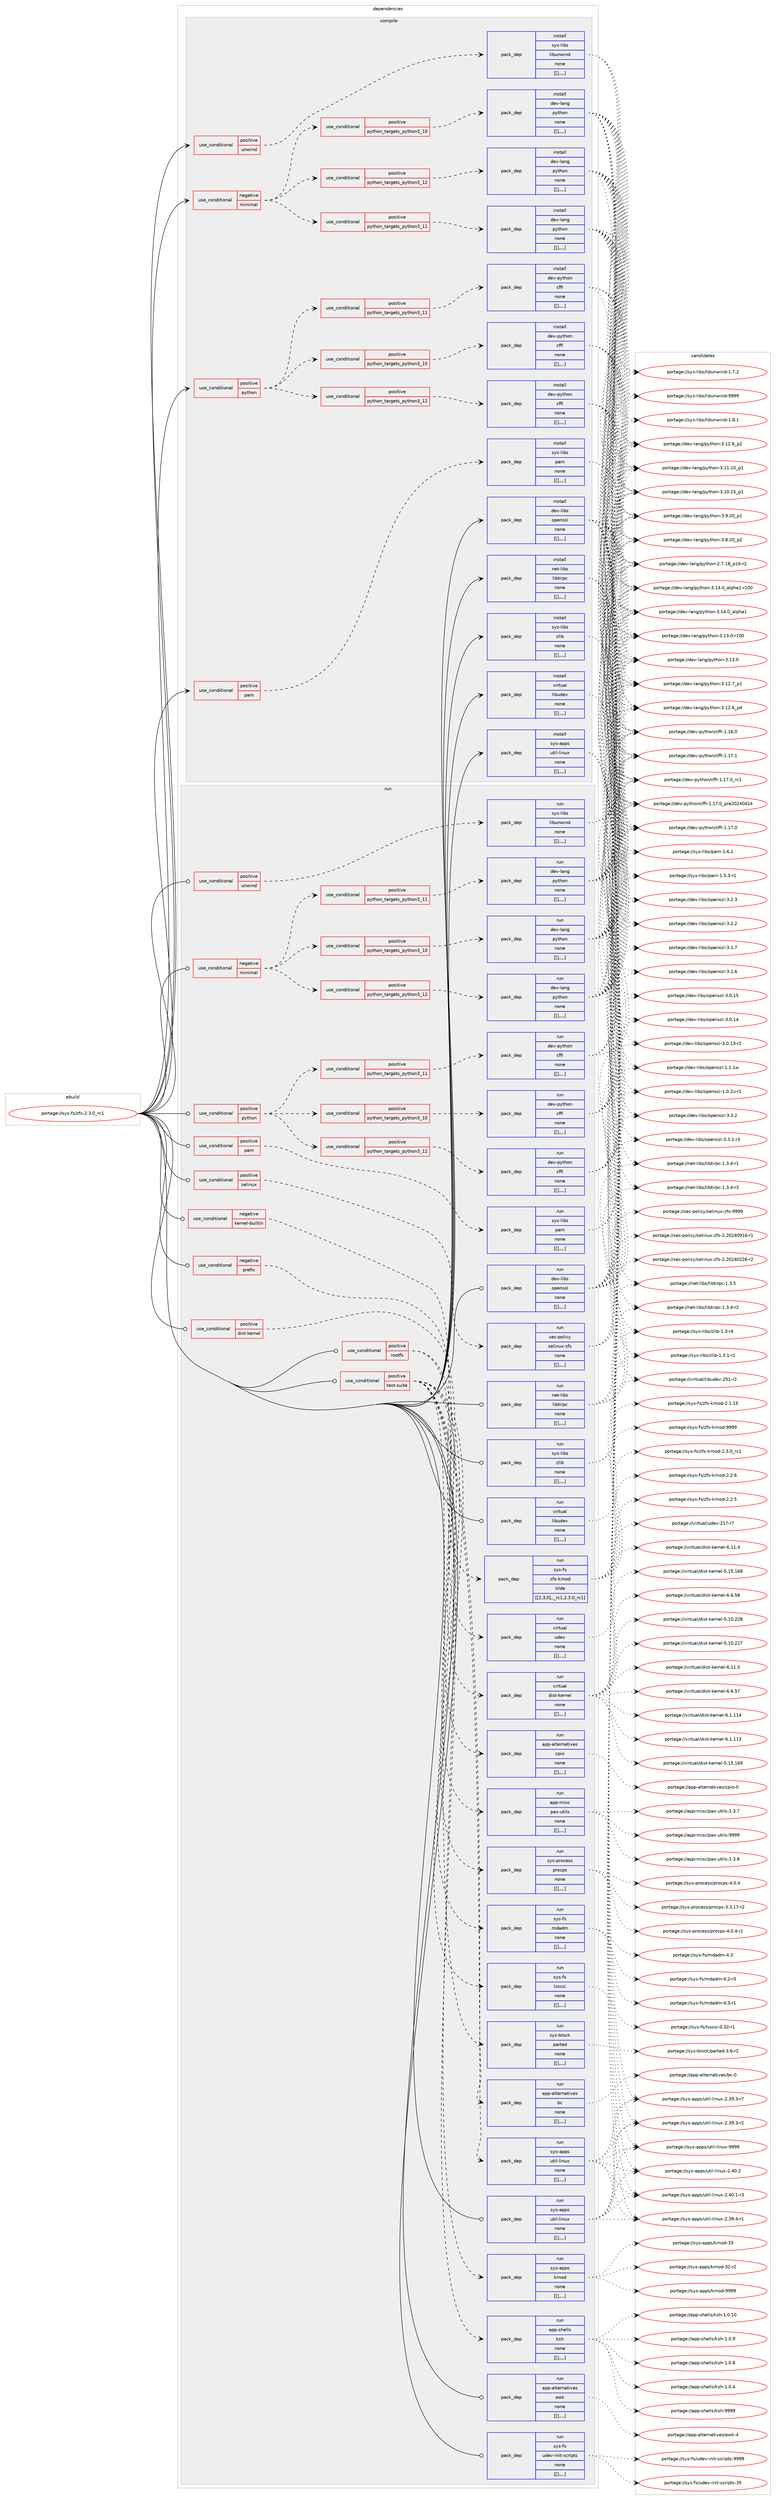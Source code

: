 digraph prolog {

# *************
# Graph options
# *************

newrank=true;
concentrate=true;
compound=true;
graph [rankdir=LR,fontname=Helvetica,fontsize=10,ranksep=1.5];#, ranksep=2.5, nodesep=0.2];
edge  [arrowhead=vee];
node  [fontname=Helvetica,fontsize=10];

# **********
# The ebuild
# **********

subgraph cluster_leftcol {
color=gray;
label=<<i>ebuild</i>>;
id [label="portage://sys-fs/zfs-2.3.0_rc1", color=red, width=4, href="../sys-fs/zfs-2.3.0_rc1.svg"];
}

# ****************
# The dependencies
# ****************

subgraph cluster_midcol {
color=gray;
label=<<i>dependencies</i>>;
subgraph cluster_compile {
fillcolor="#eeeeee";
style=filled;
label=<<i>compile</i>>;
subgraph cond123509 {
dependency461642 [label=<<TABLE BORDER="0" CELLBORDER="1" CELLSPACING="0" CELLPADDING="4"><TR><TD ROWSPAN="3" CELLPADDING="10">use_conditional</TD></TR><TR><TD>negative</TD></TR><TR><TD>minimal</TD></TR></TABLE>>, shape=none, color=red];
subgraph cond123515 {
dependency461646 [label=<<TABLE BORDER="0" CELLBORDER="1" CELLSPACING="0" CELLPADDING="4"><TR><TD ROWSPAN="3" CELLPADDING="10">use_conditional</TD></TR><TR><TD>positive</TD></TR><TR><TD>python_targets_python3_10</TD></TR></TABLE>>, shape=none, color=red];
subgraph pack334889 {
dependency461659 [label=<<TABLE BORDER="0" CELLBORDER="1" CELLSPACING="0" CELLPADDING="4" WIDTH="220"><TR><TD ROWSPAN="6" CELLPADDING="30">pack_dep</TD></TR><TR><TD WIDTH="110">install</TD></TR><TR><TD>dev-lang</TD></TR><TR><TD>python</TD></TR><TR><TD>none</TD></TR><TR><TD>[[],,,,]</TD></TR></TABLE>>, shape=none, color=blue];
}
dependency461646:e -> dependency461659:w [weight=20,style="dashed",arrowhead="vee"];
}
dependency461642:e -> dependency461646:w [weight=20,style="dashed",arrowhead="vee"];
subgraph cond123535 {
dependency461682 [label=<<TABLE BORDER="0" CELLBORDER="1" CELLSPACING="0" CELLPADDING="4"><TR><TD ROWSPAN="3" CELLPADDING="10">use_conditional</TD></TR><TR><TD>positive</TD></TR><TR><TD>python_targets_python3_11</TD></TR></TABLE>>, shape=none, color=red];
subgraph pack334928 {
dependency461739 [label=<<TABLE BORDER="0" CELLBORDER="1" CELLSPACING="0" CELLPADDING="4" WIDTH="220"><TR><TD ROWSPAN="6" CELLPADDING="30">pack_dep</TD></TR><TR><TD WIDTH="110">install</TD></TR><TR><TD>dev-lang</TD></TR><TR><TD>python</TD></TR><TR><TD>none</TD></TR><TR><TD>[[],,,,]</TD></TR></TABLE>>, shape=none, color=blue];
}
dependency461682:e -> dependency461739:w [weight=20,style="dashed",arrowhead="vee"];
}
dependency461642:e -> dependency461682:w [weight=20,style="dashed",arrowhead="vee"];
subgraph cond123557 {
dependency461742 [label=<<TABLE BORDER="0" CELLBORDER="1" CELLSPACING="0" CELLPADDING="4"><TR><TD ROWSPAN="3" CELLPADDING="10">use_conditional</TD></TR><TR><TD>positive</TD></TR><TR><TD>python_targets_python3_12</TD></TR></TABLE>>, shape=none, color=red];
subgraph pack334952 {
dependency461744 [label=<<TABLE BORDER="0" CELLBORDER="1" CELLSPACING="0" CELLPADDING="4" WIDTH="220"><TR><TD ROWSPAN="6" CELLPADDING="30">pack_dep</TD></TR><TR><TD WIDTH="110">install</TD></TR><TR><TD>dev-lang</TD></TR><TR><TD>python</TD></TR><TR><TD>none</TD></TR><TR><TD>[[],,,,]</TD></TR></TABLE>>, shape=none, color=blue];
}
dependency461742:e -> dependency461744:w [weight=20,style="dashed",arrowhead="vee"];
}
dependency461642:e -> dependency461742:w [weight=20,style="dashed",arrowhead="vee"];
}
id:e -> dependency461642:w [weight=20,style="solid",arrowhead="vee"];
subgraph cond123560 {
dependency461750 [label=<<TABLE BORDER="0" CELLBORDER="1" CELLSPACING="0" CELLPADDING="4"><TR><TD ROWSPAN="3" CELLPADDING="10">use_conditional</TD></TR><TR><TD>positive</TD></TR><TR><TD>pam</TD></TR></TABLE>>, shape=none, color=red];
subgraph pack334966 {
dependency461785 [label=<<TABLE BORDER="0" CELLBORDER="1" CELLSPACING="0" CELLPADDING="4" WIDTH="220"><TR><TD ROWSPAN="6" CELLPADDING="30">pack_dep</TD></TR><TR><TD WIDTH="110">install</TD></TR><TR><TD>sys-libs</TD></TR><TR><TD>pam</TD></TR><TR><TD>none</TD></TR><TR><TD>[[],,,,]</TD></TR></TABLE>>, shape=none, color=blue];
}
dependency461750:e -> dependency461785:w [weight=20,style="dashed",arrowhead="vee"];
}
id:e -> dependency461750:w [weight=20,style="solid",arrowhead="vee"];
subgraph cond123583 {
dependency461831 [label=<<TABLE BORDER="0" CELLBORDER="1" CELLSPACING="0" CELLPADDING="4"><TR><TD ROWSPAN="3" CELLPADDING="10">use_conditional</TD></TR><TR><TD>positive</TD></TR><TR><TD>python</TD></TR></TABLE>>, shape=none, color=red];
subgraph cond123588 {
dependency461868 [label=<<TABLE BORDER="0" CELLBORDER="1" CELLSPACING="0" CELLPADDING="4"><TR><TD ROWSPAN="3" CELLPADDING="10">use_conditional</TD></TR><TR><TD>positive</TD></TR><TR><TD>python_targets_python3_10</TD></TR></TABLE>>, shape=none, color=red];
subgraph pack335028 {
dependency461872 [label=<<TABLE BORDER="0" CELLBORDER="1" CELLSPACING="0" CELLPADDING="4" WIDTH="220"><TR><TD ROWSPAN="6" CELLPADDING="30">pack_dep</TD></TR><TR><TD WIDTH="110">install</TD></TR><TR><TD>dev-python</TD></TR><TR><TD>cffi</TD></TR><TR><TD>none</TD></TR><TR><TD>[[],,,,]</TD></TR></TABLE>>, shape=none, color=blue];
}
dependency461868:e -> dependency461872:w [weight=20,style="dashed",arrowhead="vee"];
}
dependency461831:e -> dependency461868:w [weight=20,style="dashed",arrowhead="vee"];
subgraph cond123611 {
dependency461894 [label=<<TABLE BORDER="0" CELLBORDER="1" CELLSPACING="0" CELLPADDING="4"><TR><TD ROWSPAN="3" CELLPADDING="10">use_conditional</TD></TR><TR><TD>positive</TD></TR><TR><TD>python_targets_python3_11</TD></TR></TABLE>>, shape=none, color=red];
subgraph pack335047 {
dependency461927 [label=<<TABLE BORDER="0" CELLBORDER="1" CELLSPACING="0" CELLPADDING="4" WIDTH="220"><TR><TD ROWSPAN="6" CELLPADDING="30">pack_dep</TD></TR><TR><TD WIDTH="110">install</TD></TR><TR><TD>dev-python</TD></TR><TR><TD>cffi</TD></TR><TR><TD>none</TD></TR><TR><TD>[[],,,,]</TD></TR></TABLE>>, shape=none, color=blue];
}
dependency461894:e -> dependency461927:w [weight=20,style="dashed",arrowhead="vee"];
}
dependency461831:e -> dependency461894:w [weight=20,style="dashed",arrowhead="vee"];
subgraph cond123633 {
dependency461991 [label=<<TABLE BORDER="0" CELLBORDER="1" CELLSPACING="0" CELLPADDING="4"><TR><TD ROWSPAN="3" CELLPADDING="10">use_conditional</TD></TR><TR><TD>positive</TD></TR><TR><TD>python_targets_python3_12</TD></TR></TABLE>>, shape=none, color=red];
subgraph pack335104 {
dependency461993 [label=<<TABLE BORDER="0" CELLBORDER="1" CELLSPACING="0" CELLPADDING="4" WIDTH="220"><TR><TD ROWSPAN="6" CELLPADDING="30">pack_dep</TD></TR><TR><TD WIDTH="110">install</TD></TR><TR><TD>dev-python</TD></TR><TR><TD>cffi</TD></TR><TR><TD>none</TD></TR><TR><TD>[[],,,,]</TD></TR></TABLE>>, shape=none, color=blue];
}
dependency461991:e -> dependency461993:w [weight=20,style="dashed",arrowhead="vee"];
}
dependency461831:e -> dependency461991:w [weight=20,style="dashed",arrowhead="vee"];
}
id:e -> dependency461831:w [weight=20,style="solid",arrowhead="vee"];
subgraph cond123651 {
dependency462012 [label=<<TABLE BORDER="0" CELLBORDER="1" CELLSPACING="0" CELLPADDING="4"><TR><TD ROWSPAN="3" CELLPADDING="10">use_conditional</TD></TR><TR><TD>positive</TD></TR><TR><TD>unwind</TD></TR></TABLE>>, shape=none, color=red];
subgraph pack335115 {
dependency462014 [label=<<TABLE BORDER="0" CELLBORDER="1" CELLSPACING="0" CELLPADDING="4" WIDTH="220"><TR><TD ROWSPAN="6" CELLPADDING="30">pack_dep</TD></TR><TR><TD WIDTH="110">install</TD></TR><TR><TD>sys-libs</TD></TR><TR><TD>libunwind</TD></TR><TR><TD>none</TD></TR><TR><TD>[[],,,,]</TD></TR></TABLE>>, shape=none, color=blue];
}
dependency462012:e -> dependency462014:w [weight=20,style="dashed",arrowhead="vee"];
}
id:e -> dependency462012:w [weight=20,style="solid",arrowhead="vee"];
subgraph pack335116 {
dependency462019 [label=<<TABLE BORDER="0" CELLBORDER="1" CELLSPACING="0" CELLPADDING="4" WIDTH="220"><TR><TD ROWSPAN="6" CELLPADDING="30">pack_dep</TD></TR><TR><TD WIDTH="110">install</TD></TR><TR><TD>dev-libs</TD></TR><TR><TD>openssl</TD></TR><TR><TD>none</TD></TR><TR><TD>[[],,,,]</TD></TR></TABLE>>, shape=none, color=blue];
}
id:e -> dependency462019:w [weight=20,style="solid",arrowhead="vee"];
subgraph pack335121 {
dependency462036 [label=<<TABLE BORDER="0" CELLBORDER="1" CELLSPACING="0" CELLPADDING="4" WIDTH="220"><TR><TD ROWSPAN="6" CELLPADDING="30">pack_dep</TD></TR><TR><TD WIDTH="110">install</TD></TR><TR><TD>net-libs</TD></TR><TR><TD>libtirpc</TD></TR><TR><TD>none</TD></TR><TR><TD>[[],,,,]</TD></TR></TABLE>>, shape=none, color=blue];
}
id:e -> dependency462036:w [weight=20,style="solid",arrowhead="vee"];
subgraph pack335137 {
dependency462057 [label=<<TABLE BORDER="0" CELLBORDER="1" CELLSPACING="0" CELLPADDING="4" WIDTH="220"><TR><TD ROWSPAN="6" CELLPADDING="30">pack_dep</TD></TR><TR><TD WIDTH="110">install</TD></TR><TR><TD>sys-apps</TD></TR><TR><TD>util-linux</TD></TR><TR><TD>none</TD></TR><TR><TD>[[],,,,]</TD></TR></TABLE>>, shape=none, color=blue];
}
id:e -> dependency462057:w [weight=20,style="solid",arrowhead="vee"];
subgraph pack335150 {
dependency462059 [label=<<TABLE BORDER="0" CELLBORDER="1" CELLSPACING="0" CELLPADDING="4" WIDTH="220"><TR><TD ROWSPAN="6" CELLPADDING="30">pack_dep</TD></TR><TR><TD WIDTH="110">install</TD></TR><TR><TD>sys-libs</TD></TR><TR><TD>zlib</TD></TR><TR><TD>none</TD></TR><TR><TD>[[],,,,]</TD></TR></TABLE>>, shape=none, color=blue];
}
id:e -> dependency462059:w [weight=20,style="solid",arrowhead="vee"];
subgraph pack335174 {
dependency462106 [label=<<TABLE BORDER="0" CELLBORDER="1" CELLSPACING="0" CELLPADDING="4" WIDTH="220"><TR><TD ROWSPAN="6" CELLPADDING="30">pack_dep</TD></TR><TR><TD WIDTH="110">install</TD></TR><TR><TD>virtual</TD></TR><TR><TD>libudev</TD></TR><TR><TD>none</TD></TR><TR><TD>[[],,,,]</TD></TR></TABLE>>, shape=none, color=blue];
}
id:e -> dependency462106:w [weight=20,style="solid",arrowhead="vee"];
}
subgraph cluster_compileandrun {
fillcolor="#eeeeee";
style=filled;
label=<<i>compile and run</i>>;
}
subgraph cluster_run {
fillcolor="#eeeeee";
style=filled;
label=<<i>run</i>>;
subgraph cond123679 {
dependency462113 [label=<<TABLE BORDER="0" CELLBORDER="1" CELLSPACING="0" CELLPADDING="4"><TR><TD ROWSPAN="3" CELLPADDING="10">use_conditional</TD></TR><TR><TD>negative</TD></TR><TR><TD>kernel-builtin</TD></TR></TABLE>>, shape=none, color=red];
subgraph pack335189 {
dependency462129 [label=<<TABLE BORDER="0" CELLBORDER="1" CELLSPACING="0" CELLPADDING="4" WIDTH="220"><TR><TD ROWSPAN="6" CELLPADDING="30">pack_dep</TD></TR><TR><TD WIDTH="110">run</TD></TR><TR><TD>sys-fs</TD></TR><TR><TD>zfs-kmod</TD></TR><TR><TD>tilde</TD></TR><TR><TD>[[2,3,0],,_rc1,2.3.0_rc1]</TD></TR></TABLE>>, shape=none, color=blue];
}
dependency462113:e -> dependency462129:w [weight=20,style="dashed",arrowhead="vee"];
}
id:e -> dependency462113:w [weight=20,style="solid",arrowhead="odot"];
subgraph cond123688 {
dependency462144 [label=<<TABLE BORDER="0" CELLBORDER="1" CELLSPACING="0" CELLPADDING="4"><TR><TD ROWSPAN="3" CELLPADDING="10">use_conditional</TD></TR><TR><TD>negative</TD></TR><TR><TD>minimal</TD></TR></TABLE>>, shape=none, color=red];
subgraph cond123691 {
dependency462170 [label=<<TABLE BORDER="0" CELLBORDER="1" CELLSPACING="0" CELLPADDING="4"><TR><TD ROWSPAN="3" CELLPADDING="10">use_conditional</TD></TR><TR><TD>positive</TD></TR><TR><TD>python_targets_python3_10</TD></TR></TABLE>>, shape=none, color=red];
subgraph pack335233 {
dependency462185 [label=<<TABLE BORDER="0" CELLBORDER="1" CELLSPACING="0" CELLPADDING="4" WIDTH="220"><TR><TD ROWSPAN="6" CELLPADDING="30">pack_dep</TD></TR><TR><TD WIDTH="110">run</TD></TR><TR><TD>dev-lang</TD></TR><TR><TD>python</TD></TR><TR><TD>none</TD></TR><TR><TD>[[],,,,]</TD></TR></TABLE>>, shape=none, color=blue];
}
dependency462170:e -> dependency462185:w [weight=20,style="dashed",arrowhead="vee"];
}
dependency462144:e -> dependency462170:w [weight=20,style="dashed",arrowhead="vee"];
subgraph cond123702 {
dependency462195 [label=<<TABLE BORDER="0" CELLBORDER="1" CELLSPACING="0" CELLPADDING="4"><TR><TD ROWSPAN="3" CELLPADDING="10">use_conditional</TD></TR><TR><TD>positive</TD></TR><TR><TD>python_targets_python3_11</TD></TR></TABLE>>, shape=none, color=red];
subgraph pack335242 {
dependency462214 [label=<<TABLE BORDER="0" CELLBORDER="1" CELLSPACING="0" CELLPADDING="4" WIDTH="220"><TR><TD ROWSPAN="6" CELLPADDING="30">pack_dep</TD></TR><TR><TD WIDTH="110">run</TD></TR><TR><TD>dev-lang</TD></TR><TR><TD>python</TD></TR><TR><TD>none</TD></TR><TR><TD>[[],,,,]</TD></TR></TABLE>>, shape=none, color=blue];
}
dependency462195:e -> dependency462214:w [weight=20,style="dashed",arrowhead="vee"];
}
dependency462144:e -> dependency462195:w [weight=20,style="dashed",arrowhead="vee"];
subgraph cond123721 {
dependency462248 [label=<<TABLE BORDER="0" CELLBORDER="1" CELLSPACING="0" CELLPADDING="4"><TR><TD ROWSPAN="3" CELLPADDING="10">use_conditional</TD></TR><TR><TD>positive</TD></TR><TR><TD>python_targets_python3_12</TD></TR></TABLE>>, shape=none, color=red];
subgraph pack335280 {
dependency462280 [label=<<TABLE BORDER="0" CELLBORDER="1" CELLSPACING="0" CELLPADDING="4" WIDTH="220"><TR><TD ROWSPAN="6" CELLPADDING="30">pack_dep</TD></TR><TR><TD WIDTH="110">run</TD></TR><TR><TD>dev-lang</TD></TR><TR><TD>python</TD></TR><TR><TD>none</TD></TR><TR><TD>[[],,,,]</TD></TR></TABLE>>, shape=none, color=blue];
}
dependency462248:e -> dependency462280:w [weight=20,style="dashed",arrowhead="vee"];
}
dependency462144:e -> dependency462248:w [weight=20,style="dashed",arrowhead="vee"];
}
id:e -> dependency462144:w [weight=20,style="solid",arrowhead="odot"];
subgraph cond123735 {
dependency462292 [label=<<TABLE BORDER="0" CELLBORDER="1" CELLSPACING="0" CELLPADDING="4"><TR><TD ROWSPAN="3" CELLPADDING="10">use_conditional</TD></TR><TR><TD>negative</TD></TR><TR><TD>prefix</TD></TR></TABLE>>, shape=none, color=red];
subgraph pack335315 {
dependency462350 [label=<<TABLE BORDER="0" CELLBORDER="1" CELLSPACING="0" CELLPADDING="4" WIDTH="220"><TR><TD ROWSPAN="6" CELLPADDING="30">pack_dep</TD></TR><TR><TD WIDTH="110">run</TD></TR><TR><TD>virtual</TD></TR><TR><TD>udev</TD></TR><TR><TD>none</TD></TR><TR><TD>[[],,,,]</TD></TR></TABLE>>, shape=none, color=blue];
}
dependency462292:e -> dependency462350:w [weight=20,style="dashed",arrowhead="vee"];
}
id:e -> dependency462292:w [weight=20,style="solid",arrowhead="odot"];
subgraph cond123761 {
dependency462382 [label=<<TABLE BORDER="0" CELLBORDER="1" CELLSPACING="0" CELLPADDING="4"><TR><TD ROWSPAN="3" CELLPADDING="10">use_conditional</TD></TR><TR><TD>positive</TD></TR><TR><TD>dist-kernel</TD></TR></TABLE>>, shape=none, color=red];
subgraph pack335398 {
dependency462432 [label=<<TABLE BORDER="0" CELLBORDER="1" CELLSPACING="0" CELLPADDING="4" WIDTH="220"><TR><TD ROWSPAN="6" CELLPADDING="30">pack_dep</TD></TR><TR><TD WIDTH="110">run</TD></TR><TR><TD>virtual</TD></TR><TR><TD>dist-kernel</TD></TR><TR><TD>none</TD></TR><TR><TD>[[],,,,]</TD></TR></TABLE>>, shape=none, color=blue];
}
dependency462382:e -> dependency462432:w [weight=20,style="dashed",arrowhead="vee"];
}
id:e -> dependency462382:w [weight=20,style="solid",arrowhead="odot"];
subgraph cond123776 {
dependency462449 [label=<<TABLE BORDER="0" CELLBORDER="1" CELLSPACING="0" CELLPADDING="4"><TR><TD ROWSPAN="3" CELLPADDING="10">use_conditional</TD></TR><TR><TD>positive</TD></TR><TR><TD>pam</TD></TR></TABLE>>, shape=none, color=red];
subgraph pack335444 {
dependency462501 [label=<<TABLE BORDER="0" CELLBORDER="1" CELLSPACING="0" CELLPADDING="4" WIDTH="220"><TR><TD ROWSPAN="6" CELLPADDING="30">pack_dep</TD></TR><TR><TD WIDTH="110">run</TD></TR><TR><TD>sys-libs</TD></TR><TR><TD>pam</TD></TR><TR><TD>none</TD></TR><TR><TD>[[],,,,]</TD></TR></TABLE>>, shape=none, color=blue];
}
dependency462449:e -> dependency462501:w [weight=20,style="dashed",arrowhead="vee"];
}
id:e -> dependency462449:w [weight=20,style="solid",arrowhead="odot"];
subgraph cond123787 {
dependency462534 [label=<<TABLE BORDER="0" CELLBORDER="1" CELLSPACING="0" CELLPADDING="4"><TR><TD ROWSPAN="3" CELLPADDING="10">use_conditional</TD></TR><TR><TD>positive</TD></TR><TR><TD>python</TD></TR></TABLE>>, shape=none, color=red];
subgraph cond123790 {
dependency462547 [label=<<TABLE BORDER="0" CELLBORDER="1" CELLSPACING="0" CELLPADDING="4"><TR><TD ROWSPAN="3" CELLPADDING="10">use_conditional</TD></TR><TR><TD>positive</TD></TR><TR><TD>python_targets_python3_10</TD></TR></TABLE>>, shape=none, color=red];
subgraph pack335503 {
dependency462583 [label=<<TABLE BORDER="0" CELLBORDER="1" CELLSPACING="0" CELLPADDING="4" WIDTH="220"><TR><TD ROWSPAN="6" CELLPADDING="30">pack_dep</TD></TR><TR><TD WIDTH="110">run</TD></TR><TR><TD>dev-python</TD></TR><TR><TD>cffi</TD></TR><TR><TD>none</TD></TR><TR><TD>[[],,,,]</TD></TR></TABLE>>, shape=none, color=blue];
}
dependency462547:e -> dependency462583:w [weight=20,style="dashed",arrowhead="vee"];
}
dependency462534:e -> dependency462547:w [weight=20,style="dashed",arrowhead="vee"];
subgraph cond123804 {
dependency462601 [label=<<TABLE BORDER="0" CELLBORDER="1" CELLSPACING="0" CELLPADDING="4"><TR><TD ROWSPAN="3" CELLPADDING="10">use_conditional</TD></TR><TR><TD>positive</TD></TR><TR><TD>python_targets_python3_11</TD></TR></TABLE>>, shape=none, color=red];
subgraph pack335558 {
dependency462630 [label=<<TABLE BORDER="0" CELLBORDER="1" CELLSPACING="0" CELLPADDING="4" WIDTH="220"><TR><TD ROWSPAN="6" CELLPADDING="30">pack_dep</TD></TR><TR><TD WIDTH="110">run</TD></TR><TR><TD>dev-python</TD></TR><TR><TD>cffi</TD></TR><TR><TD>none</TD></TR><TR><TD>[[],,,,]</TD></TR></TABLE>>, shape=none, color=blue];
}
dependency462601:e -> dependency462630:w [weight=20,style="dashed",arrowhead="vee"];
}
dependency462534:e -> dependency462601:w [weight=20,style="dashed",arrowhead="vee"];
subgraph cond123811 {
dependency462636 [label=<<TABLE BORDER="0" CELLBORDER="1" CELLSPACING="0" CELLPADDING="4"><TR><TD ROWSPAN="3" CELLPADDING="10">use_conditional</TD></TR><TR><TD>positive</TD></TR><TR><TD>python_targets_python3_12</TD></TR></TABLE>>, shape=none, color=red];
subgraph pack335582 {
dependency462672 [label=<<TABLE BORDER="0" CELLBORDER="1" CELLSPACING="0" CELLPADDING="4" WIDTH="220"><TR><TD ROWSPAN="6" CELLPADDING="30">pack_dep</TD></TR><TR><TD WIDTH="110">run</TD></TR><TR><TD>dev-python</TD></TR><TR><TD>cffi</TD></TR><TR><TD>none</TD></TR><TR><TD>[[],,,,]</TD></TR></TABLE>>, shape=none, color=blue];
}
dependency462636:e -> dependency462672:w [weight=20,style="dashed",arrowhead="vee"];
}
dependency462534:e -> dependency462636:w [weight=20,style="dashed",arrowhead="vee"];
}
id:e -> dependency462534:w [weight=20,style="solid",arrowhead="odot"];
subgraph cond123820 {
dependency462676 [label=<<TABLE BORDER="0" CELLBORDER="1" CELLSPACING="0" CELLPADDING="4"><TR><TD ROWSPAN="3" CELLPADDING="10">use_conditional</TD></TR><TR><TD>positive</TD></TR><TR><TD>rootfs</TD></TR></TABLE>>, shape=none, color=red];
subgraph pack335615 {
dependency462724 [label=<<TABLE BORDER="0" CELLBORDER="1" CELLSPACING="0" CELLPADDING="4" WIDTH="220"><TR><TD ROWSPAN="6" CELLPADDING="30">pack_dep</TD></TR><TR><TD WIDTH="110">run</TD></TR><TR><TD>app-alternatives</TD></TR><TR><TD>cpio</TD></TR><TR><TD>none</TD></TR><TR><TD>[[],,,,]</TD></TR></TABLE>>, shape=none, color=blue];
}
dependency462676:e -> dependency462724:w [weight=20,style="dashed",arrowhead="vee"];
subgraph pack335670 {
dependency462781 [label=<<TABLE BORDER="0" CELLBORDER="1" CELLSPACING="0" CELLPADDING="4" WIDTH="220"><TR><TD ROWSPAN="6" CELLPADDING="30">pack_dep</TD></TR><TR><TD WIDTH="110">run</TD></TR><TR><TD>app-misc</TD></TR><TR><TD>pax-utils</TD></TR><TR><TD>none</TD></TR><TR><TD>[[],,,,]</TD></TR></TABLE>>, shape=none, color=blue];
}
dependency462676:e -> dependency462781:w [weight=20,style="dashed",arrowhead="vee"];
}
id:e -> dependency462676:w [weight=20,style="solid",arrowhead="odot"];
subgraph cond123845 {
dependency462836 [label=<<TABLE BORDER="0" CELLBORDER="1" CELLSPACING="0" CELLPADDING="4"><TR><TD ROWSPAN="3" CELLPADDING="10">use_conditional</TD></TR><TR><TD>positive</TD></TR><TR><TD>selinux</TD></TR></TABLE>>, shape=none, color=red];
subgraph pack335748 {
dependency462959 [label=<<TABLE BORDER="0" CELLBORDER="1" CELLSPACING="0" CELLPADDING="4" WIDTH="220"><TR><TD ROWSPAN="6" CELLPADDING="30">pack_dep</TD></TR><TR><TD WIDTH="110">run</TD></TR><TR><TD>sec-policy</TD></TR><TR><TD>selinux-zfs</TD></TR><TR><TD>none</TD></TR><TR><TD>[[],,,,]</TD></TR></TABLE>>, shape=none, color=blue];
}
dependency462836:e -> dependency462959:w [weight=20,style="dashed",arrowhead="vee"];
}
id:e -> dependency462836:w [weight=20,style="solid",arrowhead="odot"];
subgraph cond123876 {
dependency462992 [label=<<TABLE BORDER="0" CELLBORDER="1" CELLSPACING="0" CELLPADDING="4"><TR><TD ROWSPAN="3" CELLPADDING="10">use_conditional</TD></TR><TR><TD>positive</TD></TR><TR><TD>test-suite</TD></TR></TABLE>>, shape=none, color=red];
subgraph pack335895 {
dependency463047 [label=<<TABLE BORDER="0" CELLBORDER="1" CELLSPACING="0" CELLPADDING="4" WIDTH="220"><TR><TD ROWSPAN="6" CELLPADDING="30">pack_dep</TD></TR><TR><TD WIDTH="110">run</TD></TR><TR><TD>app-shells</TD></TR><TR><TD>ksh</TD></TR><TR><TD>none</TD></TR><TR><TD>[[],,,,]</TD></TR></TABLE>>, shape=none, color=blue];
}
dependency462992:e -> dependency463047:w [weight=20,style="dashed",arrowhead="vee"];
subgraph pack335919 {
dependency463074 [label=<<TABLE BORDER="0" CELLBORDER="1" CELLSPACING="0" CELLPADDING="4" WIDTH="220"><TR><TD ROWSPAN="6" CELLPADDING="30">pack_dep</TD></TR><TR><TD WIDTH="110">run</TD></TR><TR><TD>sys-apps</TD></TR><TR><TD>kmod</TD></TR><TR><TD>none</TD></TR><TR><TD>[[],,,,]</TD></TR></TABLE>>, shape=none, color=blue];
}
dependency462992:e -> dependency463074:w [weight=20,style="dashed",arrowhead="vee"];
subgraph pack335928 {
dependency463097 [label=<<TABLE BORDER="0" CELLBORDER="1" CELLSPACING="0" CELLPADDING="4" WIDTH="220"><TR><TD ROWSPAN="6" CELLPADDING="30">pack_dep</TD></TR><TR><TD WIDTH="110">run</TD></TR><TR><TD>sys-apps</TD></TR><TR><TD>util-linux</TD></TR><TR><TD>none</TD></TR><TR><TD>[[],,,,]</TD></TR></TABLE>>, shape=none, color=blue];
}
dependency462992:e -> dependency463097:w [weight=20,style="dashed",arrowhead="vee"];
subgraph pack335943 {
dependency463101 [label=<<TABLE BORDER="0" CELLBORDER="1" CELLSPACING="0" CELLPADDING="4" WIDTH="220"><TR><TD ROWSPAN="6" CELLPADDING="30">pack_dep</TD></TR><TR><TD WIDTH="110">run</TD></TR><TR><TD>app-alternatives</TD></TR><TR><TD>bc</TD></TR><TR><TD>none</TD></TR><TR><TD>[[],,,,]</TD></TR></TABLE>>, shape=none, color=blue];
}
dependency462992:e -> dependency463101:w [weight=20,style="dashed",arrowhead="vee"];
subgraph pack335946 {
dependency463140 [label=<<TABLE BORDER="0" CELLBORDER="1" CELLSPACING="0" CELLPADDING="4" WIDTH="220"><TR><TD ROWSPAN="6" CELLPADDING="30">pack_dep</TD></TR><TR><TD WIDTH="110">run</TD></TR><TR><TD>sys-block</TD></TR><TR><TD>parted</TD></TR><TR><TD>none</TD></TR><TR><TD>[[],,,,]</TD></TR></TABLE>>, shape=none, color=blue];
}
dependency462992:e -> dependency463140:w [weight=20,style="dashed",arrowhead="vee"];
subgraph pack335978 {
dependency463154 [label=<<TABLE BORDER="0" CELLBORDER="1" CELLSPACING="0" CELLPADDING="4" WIDTH="220"><TR><TD ROWSPAN="6" CELLPADDING="30">pack_dep</TD></TR><TR><TD WIDTH="110">run</TD></TR><TR><TD>sys-fs</TD></TR><TR><TD>lsscsi</TD></TR><TR><TD>none</TD></TR><TR><TD>[[],,,,]</TD></TR></TABLE>>, shape=none, color=blue];
}
dependency462992:e -> dependency463154:w [weight=20,style="dashed",arrowhead="vee"];
subgraph pack335998 {
dependency463166 [label=<<TABLE BORDER="0" CELLBORDER="1" CELLSPACING="0" CELLPADDING="4" WIDTH="220"><TR><TD ROWSPAN="6" CELLPADDING="30">pack_dep</TD></TR><TR><TD WIDTH="110">run</TD></TR><TR><TD>sys-fs</TD></TR><TR><TD>mdadm</TD></TR><TR><TD>none</TD></TR><TR><TD>[[],,,,]</TD></TR></TABLE>>, shape=none, color=blue];
}
dependency462992:e -> dependency463166:w [weight=20,style="dashed",arrowhead="vee"];
subgraph pack336023 {
dependency463223 [label=<<TABLE BORDER="0" CELLBORDER="1" CELLSPACING="0" CELLPADDING="4" WIDTH="220"><TR><TD ROWSPAN="6" CELLPADDING="30">pack_dep</TD></TR><TR><TD WIDTH="110">run</TD></TR><TR><TD>sys-process</TD></TR><TR><TD>procps</TD></TR><TR><TD>none</TD></TR><TR><TD>[[],,,,]</TD></TR></TABLE>>, shape=none, color=blue];
}
dependency462992:e -> dependency463223:w [weight=20,style="dashed",arrowhead="vee"];
}
id:e -> dependency462992:w [weight=20,style="solid",arrowhead="odot"];
subgraph cond123924 {
dependency463228 [label=<<TABLE BORDER="0" CELLBORDER="1" CELLSPACING="0" CELLPADDING="4"><TR><TD ROWSPAN="3" CELLPADDING="10">use_conditional</TD></TR><TR><TD>positive</TD></TR><TR><TD>unwind</TD></TR></TABLE>>, shape=none, color=red];
subgraph pack336049 {
dependency463246 [label=<<TABLE BORDER="0" CELLBORDER="1" CELLSPACING="0" CELLPADDING="4" WIDTH="220"><TR><TD ROWSPAN="6" CELLPADDING="30">pack_dep</TD></TR><TR><TD WIDTH="110">run</TD></TR><TR><TD>sys-libs</TD></TR><TR><TD>libunwind</TD></TR><TR><TD>none</TD></TR><TR><TD>[[],,,,]</TD></TR></TABLE>>, shape=none, color=blue];
}
dependency463228:e -> dependency463246:w [weight=20,style="dashed",arrowhead="vee"];
}
id:e -> dependency463228:w [weight=20,style="solid",arrowhead="odot"];
subgraph pack336065 {
dependency463267 [label=<<TABLE BORDER="0" CELLBORDER="1" CELLSPACING="0" CELLPADDING="4" WIDTH="220"><TR><TD ROWSPAN="6" CELLPADDING="30">pack_dep</TD></TR><TR><TD WIDTH="110">run</TD></TR><TR><TD>app-alternatives</TD></TR><TR><TD>awk</TD></TR><TR><TD>none</TD></TR><TR><TD>[[],,,,]</TD></TR></TABLE>>, shape=none, color=blue];
}
id:e -> dependency463267:w [weight=20,style="solid",arrowhead="odot"];
subgraph pack336074 {
dependency463269 [label=<<TABLE BORDER="0" CELLBORDER="1" CELLSPACING="0" CELLPADDING="4" WIDTH="220"><TR><TD ROWSPAN="6" CELLPADDING="30">pack_dep</TD></TR><TR><TD WIDTH="110">run</TD></TR><TR><TD>dev-libs</TD></TR><TR><TD>openssl</TD></TR><TR><TD>none</TD></TR><TR><TD>[[],,,,]</TD></TR></TABLE>>, shape=none, color=blue];
}
id:e -> dependency463269:w [weight=20,style="solid",arrowhead="odot"];
subgraph pack336090 {
dependency463286 [label=<<TABLE BORDER="0" CELLBORDER="1" CELLSPACING="0" CELLPADDING="4" WIDTH="220"><TR><TD ROWSPAN="6" CELLPADDING="30">pack_dep</TD></TR><TR><TD WIDTH="110">run</TD></TR><TR><TD>net-libs</TD></TR><TR><TD>libtirpc</TD></TR><TR><TD>none</TD></TR><TR><TD>[[],,,,]</TD></TR></TABLE>>, shape=none, color=blue];
}
id:e -> dependency463286:w [weight=20,style="solid",arrowhead="odot"];
subgraph pack336093 {
dependency463298 [label=<<TABLE BORDER="0" CELLBORDER="1" CELLSPACING="0" CELLPADDING="4" WIDTH="220"><TR><TD ROWSPAN="6" CELLPADDING="30">pack_dep</TD></TR><TR><TD WIDTH="110">run</TD></TR><TR><TD>sys-apps</TD></TR><TR><TD>util-linux</TD></TR><TR><TD>none</TD></TR><TR><TD>[[],,,,]</TD></TR></TABLE>>, shape=none, color=blue];
}
id:e -> dependency463298:w [weight=20,style="solid",arrowhead="odot"];
subgraph pack336136 {
dependency463343 [label=<<TABLE BORDER="0" CELLBORDER="1" CELLSPACING="0" CELLPADDING="4" WIDTH="220"><TR><TD ROWSPAN="6" CELLPADDING="30">pack_dep</TD></TR><TR><TD WIDTH="110">run</TD></TR><TR><TD>sys-fs</TD></TR><TR><TD>udev-init-scripts</TD></TR><TR><TD>none</TD></TR><TR><TD>[[],,,,]</TD></TR></TABLE>>, shape=none, color=blue];
}
id:e -> dependency463343:w [weight=20,style="solid",arrowhead="odot"];
subgraph pack336141 {
dependency463361 [label=<<TABLE BORDER="0" CELLBORDER="1" CELLSPACING="0" CELLPADDING="4" WIDTH="220"><TR><TD ROWSPAN="6" CELLPADDING="30">pack_dep</TD></TR><TR><TD WIDTH="110">run</TD></TR><TR><TD>sys-libs</TD></TR><TR><TD>zlib</TD></TR><TR><TD>none</TD></TR><TR><TD>[[],,,,]</TD></TR></TABLE>>, shape=none, color=blue];
}
id:e -> dependency463361:w [weight=20,style="solid",arrowhead="odot"];
subgraph pack336158 {
dependency463364 [label=<<TABLE BORDER="0" CELLBORDER="1" CELLSPACING="0" CELLPADDING="4" WIDTH="220"><TR><TD ROWSPAN="6" CELLPADDING="30">pack_dep</TD></TR><TR><TD WIDTH="110">run</TD></TR><TR><TD>virtual</TD></TR><TR><TD>libudev</TD></TR><TR><TD>none</TD></TR><TR><TD>[[],,,,]</TD></TR></TABLE>>, shape=none, color=blue];
}
id:e -> dependency463364:w [weight=20,style="solid",arrowhead="odot"];
}
}

# **************
# The candidates
# **************

subgraph cluster_choices {
rank=same;
color=gray;
label=<<i>candidates</i>>;

subgraph choice335697 {
color=black;
nodesep=1;
choice100101118451089711010347112121116104111110455146495246489597108112104974945114494848 [label="portage://dev-lang/python-3.14.0_alpha1-r100", color=red, width=4,href="../dev-lang/python-3.14.0_alpha1-r100.svg"];
choice1001011184510897110103471121211161041111104551464952464895971081121049749 [label="portage://dev-lang/python-3.14.0_alpha1", color=red, width=4,href="../dev-lang/python-3.14.0_alpha1.svg"];
choice1001011184510897110103471121211161041111104551464951464845114494848 [label="portage://dev-lang/python-3.13.0-r100", color=red, width=4,href="../dev-lang/python-3.13.0-r100.svg"];
choice10010111845108971101034711212111610411111045514649514648 [label="portage://dev-lang/python-3.13.0", color=red, width=4,href="../dev-lang/python-3.13.0.svg"];
choice100101118451089711010347112121116104111110455146495046559511249 [label="portage://dev-lang/python-3.12.7_p1", color=red, width=4,href="../dev-lang/python-3.12.7_p1.svg"];
choice100101118451089711010347112121116104111110455146495046549511252 [label="portage://dev-lang/python-3.12.6_p4", color=red, width=4,href="../dev-lang/python-3.12.6_p4.svg"];
choice100101118451089711010347112121116104111110455146495046549511250 [label="portage://dev-lang/python-3.12.6_p2", color=red, width=4,href="../dev-lang/python-3.12.6_p2.svg"];
choice10010111845108971101034711212111610411111045514649494649489511249 [label="portage://dev-lang/python-3.11.10_p1", color=red, width=4,href="../dev-lang/python-3.11.10_p1.svg"];
choice10010111845108971101034711212111610411111045514649484649539511249 [label="portage://dev-lang/python-3.10.15_p1", color=red, width=4,href="../dev-lang/python-3.10.15_p1.svg"];
choice100101118451089711010347112121116104111110455146574650489511249 [label="portage://dev-lang/python-3.9.20_p1", color=red, width=4,href="../dev-lang/python-3.9.20_p1.svg"];
choice100101118451089711010347112121116104111110455146564650489511250 [label="portage://dev-lang/python-3.8.20_p2", color=red, width=4,href="../dev-lang/python-3.8.20_p2.svg"];
choice100101118451089711010347112121116104111110455046554649569511249544511450 [label="portage://dev-lang/python-2.7.18_p16-r2", color=red, width=4,href="../dev-lang/python-2.7.18_p16-r2.svg"];
dependency461659:e -> choice100101118451089711010347112121116104111110455146495246489597108112104974945114494848:w [style=dotted,weight="100"];
dependency461659:e -> choice1001011184510897110103471121211161041111104551464952464895971081121049749:w [style=dotted,weight="100"];
dependency461659:e -> choice1001011184510897110103471121211161041111104551464951464845114494848:w [style=dotted,weight="100"];
dependency461659:e -> choice10010111845108971101034711212111610411111045514649514648:w [style=dotted,weight="100"];
dependency461659:e -> choice100101118451089711010347112121116104111110455146495046559511249:w [style=dotted,weight="100"];
dependency461659:e -> choice100101118451089711010347112121116104111110455146495046549511252:w [style=dotted,weight="100"];
dependency461659:e -> choice100101118451089711010347112121116104111110455146495046549511250:w [style=dotted,weight="100"];
dependency461659:e -> choice10010111845108971101034711212111610411111045514649494649489511249:w [style=dotted,weight="100"];
dependency461659:e -> choice10010111845108971101034711212111610411111045514649484649539511249:w [style=dotted,weight="100"];
dependency461659:e -> choice100101118451089711010347112121116104111110455146574650489511249:w [style=dotted,weight="100"];
dependency461659:e -> choice100101118451089711010347112121116104111110455146564650489511250:w [style=dotted,weight="100"];
dependency461659:e -> choice100101118451089711010347112121116104111110455046554649569511249544511450:w [style=dotted,weight="100"];
}
subgraph choice335743 {
color=black;
nodesep=1;
choice100101118451089711010347112121116104111110455146495246489597108112104974945114494848 [label="portage://dev-lang/python-3.14.0_alpha1-r100", color=red, width=4,href="../dev-lang/python-3.14.0_alpha1-r100.svg"];
choice1001011184510897110103471121211161041111104551464952464895971081121049749 [label="portage://dev-lang/python-3.14.0_alpha1", color=red, width=4,href="../dev-lang/python-3.14.0_alpha1.svg"];
choice1001011184510897110103471121211161041111104551464951464845114494848 [label="portage://dev-lang/python-3.13.0-r100", color=red, width=4,href="../dev-lang/python-3.13.0-r100.svg"];
choice10010111845108971101034711212111610411111045514649514648 [label="portage://dev-lang/python-3.13.0", color=red, width=4,href="../dev-lang/python-3.13.0.svg"];
choice100101118451089711010347112121116104111110455146495046559511249 [label="portage://dev-lang/python-3.12.7_p1", color=red, width=4,href="../dev-lang/python-3.12.7_p1.svg"];
choice100101118451089711010347112121116104111110455146495046549511252 [label="portage://dev-lang/python-3.12.6_p4", color=red, width=4,href="../dev-lang/python-3.12.6_p4.svg"];
choice100101118451089711010347112121116104111110455146495046549511250 [label="portage://dev-lang/python-3.12.6_p2", color=red, width=4,href="../dev-lang/python-3.12.6_p2.svg"];
choice10010111845108971101034711212111610411111045514649494649489511249 [label="portage://dev-lang/python-3.11.10_p1", color=red, width=4,href="../dev-lang/python-3.11.10_p1.svg"];
choice10010111845108971101034711212111610411111045514649484649539511249 [label="portage://dev-lang/python-3.10.15_p1", color=red, width=4,href="../dev-lang/python-3.10.15_p1.svg"];
choice100101118451089711010347112121116104111110455146574650489511249 [label="portage://dev-lang/python-3.9.20_p1", color=red, width=4,href="../dev-lang/python-3.9.20_p1.svg"];
choice100101118451089711010347112121116104111110455146564650489511250 [label="portage://dev-lang/python-3.8.20_p2", color=red, width=4,href="../dev-lang/python-3.8.20_p2.svg"];
choice100101118451089711010347112121116104111110455046554649569511249544511450 [label="portage://dev-lang/python-2.7.18_p16-r2", color=red, width=4,href="../dev-lang/python-2.7.18_p16-r2.svg"];
dependency461739:e -> choice100101118451089711010347112121116104111110455146495246489597108112104974945114494848:w [style=dotted,weight="100"];
dependency461739:e -> choice1001011184510897110103471121211161041111104551464952464895971081121049749:w [style=dotted,weight="100"];
dependency461739:e -> choice1001011184510897110103471121211161041111104551464951464845114494848:w [style=dotted,weight="100"];
dependency461739:e -> choice10010111845108971101034711212111610411111045514649514648:w [style=dotted,weight="100"];
dependency461739:e -> choice100101118451089711010347112121116104111110455146495046559511249:w [style=dotted,weight="100"];
dependency461739:e -> choice100101118451089711010347112121116104111110455146495046549511252:w [style=dotted,weight="100"];
dependency461739:e -> choice100101118451089711010347112121116104111110455146495046549511250:w [style=dotted,weight="100"];
dependency461739:e -> choice10010111845108971101034711212111610411111045514649494649489511249:w [style=dotted,weight="100"];
dependency461739:e -> choice10010111845108971101034711212111610411111045514649484649539511249:w [style=dotted,weight="100"];
dependency461739:e -> choice100101118451089711010347112121116104111110455146574650489511249:w [style=dotted,weight="100"];
dependency461739:e -> choice100101118451089711010347112121116104111110455146564650489511250:w [style=dotted,weight="100"];
dependency461739:e -> choice100101118451089711010347112121116104111110455046554649569511249544511450:w [style=dotted,weight="100"];
}
subgraph choice335781 {
color=black;
nodesep=1;
choice100101118451089711010347112121116104111110455146495246489597108112104974945114494848 [label="portage://dev-lang/python-3.14.0_alpha1-r100", color=red, width=4,href="../dev-lang/python-3.14.0_alpha1-r100.svg"];
choice1001011184510897110103471121211161041111104551464952464895971081121049749 [label="portage://dev-lang/python-3.14.0_alpha1", color=red, width=4,href="../dev-lang/python-3.14.0_alpha1.svg"];
choice1001011184510897110103471121211161041111104551464951464845114494848 [label="portage://dev-lang/python-3.13.0-r100", color=red, width=4,href="../dev-lang/python-3.13.0-r100.svg"];
choice10010111845108971101034711212111610411111045514649514648 [label="portage://dev-lang/python-3.13.0", color=red, width=4,href="../dev-lang/python-3.13.0.svg"];
choice100101118451089711010347112121116104111110455146495046559511249 [label="portage://dev-lang/python-3.12.7_p1", color=red, width=4,href="../dev-lang/python-3.12.7_p1.svg"];
choice100101118451089711010347112121116104111110455146495046549511252 [label="portage://dev-lang/python-3.12.6_p4", color=red, width=4,href="../dev-lang/python-3.12.6_p4.svg"];
choice100101118451089711010347112121116104111110455146495046549511250 [label="portage://dev-lang/python-3.12.6_p2", color=red, width=4,href="../dev-lang/python-3.12.6_p2.svg"];
choice10010111845108971101034711212111610411111045514649494649489511249 [label="portage://dev-lang/python-3.11.10_p1", color=red, width=4,href="../dev-lang/python-3.11.10_p1.svg"];
choice10010111845108971101034711212111610411111045514649484649539511249 [label="portage://dev-lang/python-3.10.15_p1", color=red, width=4,href="../dev-lang/python-3.10.15_p1.svg"];
choice100101118451089711010347112121116104111110455146574650489511249 [label="portage://dev-lang/python-3.9.20_p1", color=red, width=4,href="../dev-lang/python-3.9.20_p1.svg"];
choice100101118451089711010347112121116104111110455146564650489511250 [label="portage://dev-lang/python-3.8.20_p2", color=red, width=4,href="../dev-lang/python-3.8.20_p2.svg"];
choice100101118451089711010347112121116104111110455046554649569511249544511450 [label="portage://dev-lang/python-2.7.18_p16-r2", color=red, width=4,href="../dev-lang/python-2.7.18_p16-r2.svg"];
dependency461744:e -> choice100101118451089711010347112121116104111110455146495246489597108112104974945114494848:w [style=dotted,weight="100"];
dependency461744:e -> choice1001011184510897110103471121211161041111104551464952464895971081121049749:w [style=dotted,weight="100"];
dependency461744:e -> choice1001011184510897110103471121211161041111104551464951464845114494848:w [style=dotted,weight="100"];
dependency461744:e -> choice10010111845108971101034711212111610411111045514649514648:w [style=dotted,weight="100"];
dependency461744:e -> choice100101118451089711010347112121116104111110455146495046559511249:w [style=dotted,weight="100"];
dependency461744:e -> choice100101118451089711010347112121116104111110455146495046549511252:w [style=dotted,weight="100"];
dependency461744:e -> choice100101118451089711010347112121116104111110455146495046549511250:w [style=dotted,weight="100"];
dependency461744:e -> choice10010111845108971101034711212111610411111045514649494649489511249:w [style=dotted,weight="100"];
dependency461744:e -> choice10010111845108971101034711212111610411111045514649484649539511249:w [style=dotted,weight="100"];
dependency461744:e -> choice100101118451089711010347112121116104111110455146574650489511249:w [style=dotted,weight="100"];
dependency461744:e -> choice100101118451089711010347112121116104111110455146564650489511250:w [style=dotted,weight="100"];
dependency461744:e -> choice100101118451089711010347112121116104111110455046554649569511249544511450:w [style=dotted,weight="100"];
}
subgraph choice335814 {
color=black;
nodesep=1;
choice11512111545108105981154711297109454946544649 [label="portage://sys-libs/pam-1.6.1", color=red, width=4,href="../sys-libs/pam-1.6.1.svg"];
choice115121115451081059811547112971094549465346514511449 [label="portage://sys-libs/pam-1.5.3-r1", color=red, width=4,href="../sys-libs/pam-1.5.3-r1.svg"];
dependency461785:e -> choice11512111545108105981154711297109454946544649:w [style=dotted,weight="100"];
dependency461785:e -> choice115121115451081059811547112971094549465346514511449:w [style=dotted,weight="100"];
}
subgraph choice335826 {
color=black;
nodesep=1;
choice10010111845112121116104111110479910210210545494649554649 [label="portage://dev-python/cffi-1.17.1", color=red, width=4,href="../dev-python/cffi-1.17.1.svg"];
choice10010111845112121116104111110479910210210545494649554648951149949 [label="portage://dev-python/cffi-1.17.0_rc1", color=red, width=4,href="../dev-python/cffi-1.17.0_rc1.svg"];
choice10010111845112121116104111110479910210210545494649554648951121141015048505248525052 [label="portage://dev-python/cffi-1.17.0_pre20240424", color=red, width=4,href="../dev-python/cffi-1.17.0_pre20240424.svg"];
choice10010111845112121116104111110479910210210545494649554648 [label="portage://dev-python/cffi-1.17.0", color=red, width=4,href="../dev-python/cffi-1.17.0.svg"];
choice10010111845112121116104111110479910210210545494649544648 [label="portage://dev-python/cffi-1.16.0", color=red, width=4,href="../dev-python/cffi-1.16.0.svg"];
dependency461872:e -> choice10010111845112121116104111110479910210210545494649554649:w [style=dotted,weight="100"];
dependency461872:e -> choice10010111845112121116104111110479910210210545494649554648951149949:w [style=dotted,weight="100"];
dependency461872:e -> choice10010111845112121116104111110479910210210545494649554648951121141015048505248525052:w [style=dotted,weight="100"];
dependency461872:e -> choice10010111845112121116104111110479910210210545494649554648:w [style=dotted,weight="100"];
dependency461872:e -> choice10010111845112121116104111110479910210210545494649544648:w [style=dotted,weight="100"];
}
subgraph choice335844 {
color=black;
nodesep=1;
choice10010111845112121116104111110479910210210545494649554649 [label="portage://dev-python/cffi-1.17.1", color=red, width=4,href="../dev-python/cffi-1.17.1.svg"];
choice10010111845112121116104111110479910210210545494649554648951149949 [label="portage://dev-python/cffi-1.17.0_rc1", color=red, width=4,href="../dev-python/cffi-1.17.0_rc1.svg"];
choice10010111845112121116104111110479910210210545494649554648951121141015048505248525052 [label="portage://dev-python/cffi-1.17.0_pre20240424", color=red, width=4,href="../dev-python/cffi-1.17.0_pre20240424.svg"];
choice10010111845112121116104111110479910210210545494649554648 [label="portage://dev-python/cffi-1.17.0", color=red, width=4,href="../dev-python/cffi-1.17.0.svg"];
choice10010111845112121116104111110479910210210545494649544648 [label="portage://dev-python/cffi-1.16.0", color=red, width=4,href="../dev-python/cffi-1.16.0.svg"];
dependency461927:e -> choice10010111845112121116104111110479910210210545494649554649:w [style=dotted,weight="100"];
dependency461927:e -> choice10010111845112121116104111110479910210210545494649554648951149949:w [style=dotted,weight="100"];
dependency461927:e -> choice10010111845112121116104111110479910210210545494649554648951121141015048505248525052:w [style=dotted,weight="100"];
dependency461927:e -> choice10010111845112121116104111110479910210210545494649554648:w [style=dotted,weight="100"];
dependency461927:e -> choice10010111845112121116104111110479910210210545494649544648:w [style=dotted,weight="100"];
}
subgraph choice335863 {
color=black;
nodesep=1;
choice10010111845112121116104111110479910210210545494649554649 [label="portage://dev-python/cffi-1.17.1", color=red, width=4,href="../dev-python/cffi-1.17.1.svg"];
choice10010111845112121116104111110479910210210545494649554648951149949 [label="portage://dev-python/cffi-1.17.0_rc1", color=red, width=4,href="../dev-python/cffi-1.17.0_rc1.svg"];
choice10010111845112121116104111110479910210210545494649554648951121141015048505248525052 [label="portage://dev-python/cffi-1.17.0_pre20240424", color=red, width=4,href="../dev-python/cffi-1.17.0_pre20240424.svg"];
choice10010111845112121116104111110479910210210545494649554648 [label="portage://dev-python/cffi-1.17.0", color=red, width=4,href="../dev-python/cffi-1.17.0.svg"];
choice10010111845112121116104111110479910210210545494649544648 [label="portage://dev-python/cffi-1.16.0", color=red, width=4,href="../dev-python/cffi-1.16.0.svg"];
dependency461993:e -> choice10010111845112121116104111110479910210210545494649554649:w [style=dotted,weight="100"];
dependency461993:e -> choice10010111845112121116104111110479910210210545494649554648951149949:w [style=dotted,weight="100"];
dependency461993:e -> choice10010111845112121116104111110479910210210545494649554648951121141015048505248525052:w [style=dotted,weight="100"];
dependency461993:e -> choice10010111845112121116104111110479910210210545494649554648:w [style=dotted,weight="100"];
dependency461993:e -> choice10010111845112121116104111110479910210210545494649544648:w [style=dotted,weight="100"];
}
subgraph choice335875 {
color=black;
nodesep=1;
choice115121115451081059811547108105981171101191051101004557575757 [label="portage://sys-libs/libunwind-9999", color=red, width=4,href="../sys-libs/libunwind-9999.svg"];
choice11512111545108105981154710810598117110119105110100454946564649 [label="portage://sys-libs/libunwind-1.8.1", color=red, width=4,href="../sys-libs/libunwind-1.8.1.svg"];
choice11512111545108105981154710810598117110119105110100454946554650 [label="portage://sys-libs/libunwind-1.7.2", color=red, width=4,href="../sys-libs/libunwind-1.7.2.svg"];
dependency462014:e -> choice115121115451081059811547108105981171101191051101004557575757:w [style=dotted,weight="100"];
dependency462014:e -> choice11512111545108105981154710810598117110119105110100454946564649:w [style=dotted,weight="100"];
dependency462014:e -> choice11512111545108105981154710810598117110119105110100454946554650:w [style=dotted,weight="100"];
}
subgraph choice335888 {
color=black;
nodesep=1;
choice100101118451081059811547111112101110115115108455146514650 [label="portage://dev-libs/openssl-3.3.2", color=red, width=4,href="../dev-libs/openssl-3.3.2.svg"];
choice1001011184510810598115471111121011101151151084551465146494511451 [label="portage://dev-libs/openssl-3.3.1-r3", color=red, width=4,href="../dev-libs/openssl-3.3.1-r3.svg"];
choice100101118451081059811547111112101110115115108455146504651 [label="portage://dev-libs/openssl-3.2.3", color=red, width=4,href="../dev-libs/openssl-3.2.3.svg"];
choice100101118451081059811547111112101110115115108455146504650 [label="portage://dev-libs/openssl-3.2.2", color=red, width=4,href="../dev-libs/openssl-3.2.2.svg"];
choice100101118451081059811547111112101110115115108455146494655 [label="portage://dev-libs/openssl-3.1.7", color=red, width=4,href="../dev-libs/openssl-3.1.7.svg"];
choice100101118451081059811547111112101110115115108455146494654 [label="portage://dev-libs/openssl-3.1.6", color=red, width=4,href="../dev-libs/openssl-3.1.6.svg"];
choice10010111845108105981154711111210111011511510845514648464953 [label="portage://dev-libs/openssl-3.0.15", color=red, width=4,href="../dev-libs/openssl-3.0.15.svg"];
choice10010111845108105981154711111210111011511510845514648464952 [label="portage://dev-libs/openssl-3.0.14", color=red, width=4,href="../dev-libs/openssl-3.0.14.svg"];
choice100101118451081059811547111112101110115115108455146484649514511450 [label="portage://dev-libs/openssl-3.0.13-r2", color=red, width=4,href="../dev-libs/openssl-3.0.13-r2.svg"];
choice100101118451081059811547111112101110115115108454946494649119 [label="portage://dev-libs/openssl-1.1.1w", color=red, width=4,href="../dev-libs/openssl-1.1.1w.svg"];
choice1001011184510810598115471111121011101151151084549464846501174511449 [label="portage://dev-libs/openssl-1.0.2u-r1", color=red, width=4,href="../dev-libs/openssl-1.0.2u-r1.svg"];
dependency462019:e -> choice100101118451081059811547111112101110115115108455146514650:w [style=dotted,weight="100"];
dependency462019:e -> choice1001011184510810598115471111121011101151151084551465146494511451:w [style=dotted,weight="100"];
dependency462019:e -> choice100101118451081059811547111112101110115115108455146504651:w [style=dotted,weight="100"];
dependency462019:e -> choice100101118451081059811547111112101110115115108455146504650:w [style=dotted,weight="100"];
dependency462019:e -> choice100101118451081059811547111112101110115115108455146494655:w [style=dotted,weight="100"];
dependency462019:e -> choice100101118451081059811547111112101110115115108455146494654:w [style=dotted,weight="100"];
dependency462019:e -> choice10010111845108105981154711111210111011511510845514648464953:w [style=dotted,weight="100"];
dependency462019:e -> choice10010111845108105981154711111210111011511510845514648464952:w [style=dotted,weight="100"];
dependency462019:e -> choice100101118451081059811547111112101110115115108455146484649514511450:w [style=dotted,weight="100"];
dependency462019:e -> choice100101118451081059811547111112101110115115108454946494649119:w [style=dotted,weight="100"];
dependency462019:e -> choice1001011184510810598115471111121011101151151084549464846501174511449:w [style=dotted,weight="100"];
}
subgraph choice335906 {
color=black;
nodesep=1;
choice1101011164510810598115471081059811610511411299454946514653 [label="portage://net-libs/libtirpc-1.3.5", color=red, width=4,href="../net-libs/libtirpc-1.3.5.svg"];
choice11010111645108105981154710810598116105114112994549465146524511451 [label="portage://net-libs/libtirpc-1.3.4-r3", color=red, width=4,href="../net-libs/libtirpc-1.3.4-r3.svg"];
choice11010111645108105981154710810598116105114112994549465146524511450 [label="portage://net-libs/libtirpc-1.3.4-r2", color=red, width=4,href="../net-libs/libtirpc-1.3.4-r2.svg"];
choice11010111645108105981154710810598116105114112994549465146524511449 [label="portage://net-libs/libtirpc-1.3.4-r1", color=red, width=4,href="../net-libs/libtirpc-1.3.4-r1.svg"];
dependency462036:e -> choice1101011164510810598115471081059811610511411299454946514653:w [style=dotted,weight="100"];
dependency462036:e -> choice11010111645108105981154710810598116105114112994549465146524511451:w [style=dotted,weight="100"];
dependency462036:e -> choice11010111645108105981154710810598116105114112994549465146524511450:w [style=dotted,weight="100"];
dependency462036:e -> choice11010111645108105981154710810598116105114112994549465146524511449:w [style=dotted,weight="100"];
}
subgraph choice335924 {
color=black;
nodesep=1;
choice115121115459711211211547117116105108451081051101171204557575757 [label="portage://sys-apps/util-linux-9999", color=red, width=4,href="../sys-apps/util-linux-9999.svg"];
choice1151211154597112112115471171161051084510810511011712045504652484650 [label="portage://sys-apps/util-linux-2.40.2", color=red, width=4,href="../sys-apps/util-linux-2.40.2.svg"];
choice11512111545971121121154711711610510845108105110117120455046524846494511451 [label="portage://sys-apps/util-linux-2.40.1-r3", color=red, width=4,href="../sys-apps/util-linux-2.40.1-r3.svg"];
choice11512111545971121121154711711610510845108105110117120455046515746524511449 [label="portage://sys-apps/util-linux-2.39.4-r1", color=red, width=4,href="../sys-apps/util-linux-2.39.4-r1.svg"];
choice11512111545971121121154711711610510845108105110117120455046515746514511455 [label="portage://sys-apps/util-linux-2.39.3-r7", color=red, width=4,href="../sys-apps/util-linux-2.39.3-r7.svg"];
choice11512111545971121121154711711610510845108105110117120455046515746514511450 [label="portage://sys-apps/util-linux-2.39.3-r2", color=red, width=4,href="../sys-apps/util-linux-2.39.3-r2.svg"];
dependency462057:e -> choice115121115459711211211547117116105108451081051101171204557575757:w [style=dotted,weight="100"];
dependency462057:e -> choice1151211154597112112115471171161051084510810511011712045504652484650:w [style=dotted,weight="100"];
dependency462057:e -> choice11512111545971121121154711711610510845108105110117120455046524846494511451:w [style=dotted,weight="100"];
dependency462057:e -> choice11512111545971121121154711711610510845108105110117120455046515746524511449:w [style=dotted,weight="100"];
dependency462057:e -> choice11512111545971121121154711711610510845108105110117120455046515746514511455:w [style=dotted,weight="100"];
dependency462057:e -> choice11512111545971121121154711711610510845108105110117120455046515746514511450:w [style=dotted,weight="100"];
}
subgraph choice335936 {
color=black;
nodesep=1;
choice115121115451081059811547122108105984549465146494511449 [label="portage://sys-libs/zlib-1.3.1-r1", color=red, width=4,href="../sys-libs/zlib-1.3.1-r1.svg"];
choice11512111545108105981154712210810598454946514511452 [label="portage://sys-libs/zlib-1.3-r4", color=red, width=4,href="../sys-libs/zlib-1.3-r4.svg"];
dependency462059:e -> choice115121115451081059811547122108105984549465146494511449:w [style=dotted,weight="100"];
dependency462059:e -> choice11512111545108105981154712210810598454946514511452:w [style=dotted,weight="100"];
}
subgraph choice335945 {
color=black;
nodesep=1;
choice118105114116117971084710810598117100101118455053494511450 [label="portage://virtual/libudev-251-r2", color=red, width=4,href="../virtual/libudev-251-r2.svg"];
dependency462106:e -> choice118105114116117971084710810598117100101118455053494511450:w [style=dotted,weight="100"];
}
subgraph choice335947 {
color=black;
nodesep=1;
choice1151211154510211547122102115451071091111004557575757 [label="portage://sys-fs/zfs-kmod-9999", color=red, width=4,href="../sys-fs/zfs-kmod-9999.svg"];
choice115121115451021154712210211545107109111100455046514648951149949 [label="portage://sys-fs/zfs-kmod-2.3.0_rc1", color=red, width=4,href="../sys-fs/zfs-kmod-2.3.0_rc1.svg"];
choice115121115451021154712210211545107109111100455046504654 [label="portage://sys-fs/zfs-kmod-2.2.6", color=red, width=4,href="../sys-fs/zfs-kmod-2.2.6.svg"];
choice115121115451021154712210211545107109111100455046504653 [label="portage://sys-fs/zfs-kmod-2.2.5", color=red, width=4,href="../sys-fs/zfs-kmod-2.2.5.svg"];
choice11512111545102115471221021154510710911110045504649464953 [label="portage://sys-fs/zfs-kmod-2.1.15", color=red, width=4,href="../sys-fs/zfs-kmod-2.1.15.svg"];
dependency462129:e -> choice1151211154510211547122102115451071091111004557575757:w [style=dotted,weight="100"];
dependency462129:e -> choice115121115451021154712210211545107109111100455046514648951149949:w [style=dotted,weight="100"];
dependency462129:e -> choice115121115451021154712210211545107109111100455046504654:w [style=dotted,weight="100"];
dependency462129:e -> choice115121115451021154712210211545107109111100455046504653:w [style=dotted,weight="100"];
dependency462129:e -> choice11512111545102115471221021154510710911110045504649464953:w [style=dotted,weight="100"];
}
subgraph choice335959 {
color=black;
nodesep=1;
choice100101118451089711010347112121116104111110455146495246489597108112104974945114494848 [label="portage://dev-lang/python-3.14.0_alpha1-r100", color=red, width=4,href="../dev-lang/python-3.14.0_alpha1-r100.svg"];
choice1001011184510897110103471121211161041111104551464952464895971081121049749 [label="portage://dev-lang/python-3.14.0_alpha1", color=red, width=4,href="../dev-lang/python-3.14.0_alpha1.svg"];
choice1001011184510897110103471121211161041111104551464951464845114494848 [label="portage://dev-lang/python-3.13.0-r100", color=red, width=4,href="../dev-lang/python-3.13.0-r100.svg"];
choice10010111845108971101034711212111610411111045514649514648 [label="portage://dev-lang/python-3.13.0", color=red, width=4,href="../dev-lang/python-3.13.0.svg"];
choice100101118451089711010347112121116104111110455146495046559511249 [label="portage://dev-lang/python-3.12.7_p1", color=red, width=4,href="../dev-lang/python-3.12.7_p1.svg"];
choice100101118451089711010347112121116104111110455146495046549511252 [label="portage://dev-lang/python-3.12.6_p4", color=red, width=4,href="../dev-lang/python-3.12.6_p4.svg"];
choice100101118451089711010347112121116104111110455146495046549511250 [label="portage://dev-lang/python-3.12.6_p2", color=red, width=4,href="../dev-lang/python-3.12.6_p2.svg"];
choice10010111845108971101034711212111610411111045514649494649489511249 [label="portage://dev-lang/python-3.11.10_p1", color=red, width=4,href="../dev-lang/python-3.11.10_p1.svg"];
choice10010111845108971101034711212111610411111045514649484649539511249 [label="portage://dev-lang/python-3.10.15_p1", color=red, width=4,href="../dev-lang/python-3.10.15_p1.svg"];
choice100101118451089711010347112121116104111110455146574650489511249 [label="portage://dev-lang/python-3.9.20_p1", color=red, width=4,href="../dev-lang/python-3.9.20_p1.svg"];
choice100101118451089711010347112121116104111110455146564650489511250 [label="portage://dev-lang/python-3.8.20_p2", color=red, width=4,href="../dev-lang/python-3.8.20_p2.svg"];
choice100101118451089711010347112121116104111110455046554649569511249544511450 [label="portage://dev-lang/python-2.7.18_p16-r2", color=red, width=4,href="../dev-lang/python-2.7.18_p16-r2.svg"];
dependency462185:e -> choice100101118451089711010347112121116104111110455146495246489597108112104974945114494848:w [style=dotted,weight="100"];
dependency462185:e -> choice1001011184510897110103471121211161041111104551464952464895971081121049749:w [style=dotted,weight="100"];
dependency462185:e -> choice1001011184510897110103471121211161041111104551464951464845114494848:w [style=dotted,weight="100"];
dependency462185:e -> choice10010111845108971101034711212111610411111045514649514648:w [style=dotted,weight="100"];
dependency462185:e -> choice100101118451089711010347112121116104111110455146495046559511249:w [style=dotted,weight="100"];
dependency462185:e -> choice100101118451089711010347112121116104111110455146495046549511252:w [style=dotted,weight="100"];
dependency462185:e -> choice100101118451089711010347112121116104111110455146495046549511250:w [style=dotted,weight="100"];
dependency462185:e -> choice10010111845108971101034711212111610411111045514649494649489511249:w [style=dotted,weight="100"];
dependency462185:e -> choice10010111845108971101034711212111610411111045514649484649539511249:w [style=dotted,weight="100"];
dependency462185:e -> choice100101118451089711010347112121116104111110455146574650489511249:w [style=dotted,weight="100"];
dependency462185:e -> choice100101118451089711010347112121116104111110455146564650489511250:w [style=dotted,weight="100"];
dependency462185:e -> choice100101118451089711010347112121116104111110455046554649569511249544511450:w [style=dotted,weight="100"];
}
subgraph choice335977 {
color=black;
nodesep=1;
choice100101118451089711010347112121116104111110455146495246489597108112104974945114494848 [label="portage://dev-lang/python-3.14.0_alpha1-r100", color=red, width=4,href="../dev-lang/python-3.14.0_alpha1-r100.svg"];
choice1001011184510897110103471121211161041111104551464952464895971081121049749 [label="portage://dev-lang/python-3.14.0_alpha1", color=red, width=4,href="../dev-lang/python-3.14.0_alpha1.svg"];
choice1001011184510897110103471121211161041111104551464951464845114494848 [label="portage://dev-lang/python-3.13.0-r100", color=red, width=4,href="../dev-lang/python-3.13.0-r100.svg"];
choice10010111845108971101034711212111610411111045514649514648 [label="portage://dev-lang/python-3.13.0", color=red, width=4,href="../dev-lang/python-3.13.0.svg"];
choice100101118451089711010347112121116104111110455146495046559511249 [label="portage://dev-lang/python-3.12.7_p1", color=red, width=4,href="../dev-lang/python-3.12.7_p1.svg"];
choice100101118451089711010347112121116104111110455146495046549511252 [label="portage://dev-lang/python-3.12.6_p4", color=red, width=4,href="../dev-lang/python-3.12.6_p4.svg"];
choice100101118451089711010347112121116104111110455146495046549511250 [label="portage://dev-lang/python-3.12.6_p2", color=red, width=4,href="../dev-lang/python-3.12.6_p2.svg"];
choice10010111845108971101034711212111610411111045514649494649489511249 [label="portage://dev-lang/python-3.11.10_p1", color=red, width=4,href="../dev-lang/python-3.11.10_p1.svg"];
choice10010111845108971101034711212111610411111045514649484649539511249 [label="portage://dev-lang/python-3.10.15_p1", color=red, width=4,href="../dev-lang/python-3.10.15_p1.svg"];
choice100101118451089711010347112121116104111110455146574650489511249 [label="portage://dev-lang/python-3.9.20_p1", color=red, width=4,href="../dev-lang/python-3.9.20_p1.svg"];
choice100101118451089711010347112121116104111110455146564650489511250 [label="portage://dev-lang/python-3.8.20_p2", color=red, width=4,href="../dev-lang/python-3.8.20_p2.svg"];
choice100101118451089711010347112121116104111110455046554649569511249544511450 [label="portage://dev-lang/python-2.7.18_p16-r2", color=red, width=4,href="../dev-lang/python-2.7.18_p16-r2.svg"];
dependency462214:e -> choice100101118451089711010347112121116104111110455146495246489597108112104974945114494848:w [style=dotted,weight="100"];
dependency462214:e -> choice1001011184510897110103471121211161041111104551464952464895971081121049749:w [style=dotted,weight="100"];
dependency462214:e -> choice1001011184510897110103471121211161041111104551464951464845114494848:w [style=dotted,weight="100"];
dependency462214:e -> choice10010111845108971101034711212111610411111045514649514648:w [style=dotted,weight="100"];
dependency462214:e -> choice100101118451089711010347112121116104111110455146495046559511249:w [style=dotted,weight="100"];
dependency462214:e -> choice100101118451089711010347112121116104111110455146495046549511252:w [style=dotted,weight="100"];
dependency462214:e -> choice100101118451089711010347112121116104111110455146495046549511250:w [style=dotted,weight="100"];
dependency462214:e -> choice10010111845108971101034711212111610411111045514649494649489511249:w [style=dotted,weight="100"];
dependency462214:e -> choice10010111845108971101034711212111610411111045514649484649539511249:w [style=dotted,weight="100"];
dependency462214:e -> choice100101118451089711010347112121116104111110455146574650489511249:w [style=dotted,weight="100"];
dependency462214:e -> choice100101118451089711010347112121116104111110455146564650489511250:w [style=dotted,weight="100"];
dependency462214:e -> choice100101118451089711010347112121116104111110455046554649569511249544511450:w [style=dotted,weight="100"];
}
subgraph choice335996 {
color=black;
nodesep=1;
choice100101118451089711010347112121116104111110455146495246489597108112104974945114494848 [label="portage://dev-lang/python-3.14.0_alpha1-r100", color=red, width=4,href="../dev-lang/python-3.14.0_alpha1-r100.svg"];
choice1001011184510897110103471121211161041111104551464952464895971081121049749 [label="portage://dev-lang/python-3.14.0_alpha1", color=red, width=4,href="../dev-lang/python-3.14.0_alpha1.svg"];
choice1001011184510897110103471121211161041111104551464951464845114494848 [label="portage://dev-lang/python-3.13.0-r100", color=red, width=4,href="../dev-lang/python-3.13.0-r100.svg"];
choice10010111845108971101034711212111610411111045514649514648 [label="portage://dev-lang/python-3.13.0", color=red, width=4,href="../dev-lang/python-3.13.0.svg"];
choice100101118451089711010347112121116104111110455146495046559511249 [label="portage://dev-lang/python-3.12.7_p1", color=red, width=4,href="../dev-lang/python-3.12.7_p1.svg"];
choice100101118451089711010347112121116104111110455146495046549511252 [label="portage://dev-lang/python-3.12.6_p4", color=red, width=4,href="../dev-lang/python-3.12.6_p4.svg"];
choice100101118451089711010347112121116104111110455146495046549511250 [label="portage://dev-lang/python-3.12.6_p2", color=red, width=4,href="../dev-lang/python-3.12.6_p2.svg"];
choice10010111845108971101034711212111610411111045514649494649489511249 [label="portage://dev-lang/python-3.11.10_p1", color=red, width=4,href="../dev-lang/python-3.11.10_p1.svg"];
choice10010111845108971101034711212111610411111045514649484649539511249 [label="portage://dev-lang/python-3.10.15_p1", color=red, width=4,href="../dev-lang/python-3.10.15_p1.svg"];
choice100101118451089711010347112121116104111110455146574650489511249 [label="portage://dev-lang/python-3.9.20_p1", color=red, width=4,href="../dev-lang/python-3.9.20_p1.svg"];
choice100101118451089711010347112121116104111110455146564650489511250 [label="portage://dev-lang/python-3.8.20_p2", color=red, width=4,href="../dev-lang/python-3.8.20_p2.svg"];
choice100101118451089711010347112121116104111110455046554649569511249544511450 [label="portage://dev-lang/python-2.7.18_p16-r2", color=red, width=4,href="../dev-lang/python-2.7.18_p16-r2.svg"];
dependency462280:e -> choice100101118451089711010347112121116104111110455146495246489597108112104974945114494848:w [style=dotted,weight="100"];
dependency462280:e -> choice1001011184510897110103471121211161041111104551464952464895971081121049749:w [style=dotted,weight="100"];
dependency462280:e -> choice1001011184510897110103471121211161041111104551464951464845114494848:w [style=dotted,weight="100"];
dependency462280:e -> choice10010111845108971101034711212111610411111045514649514648:w [style=dotted,weight="100"];
dependency462280:e -> choice100101118451089711010347112121116104111110455146495046559511249:w [style=dotted,weight="100"];
dependency462280:e -> choice100101118451089711010347112121116104111110455146495046549511252:w [style=dotted,weight="100"];
dependency462280:e -> choice100101118451089711010347112121116104111110455146495046549511250:w [style=dotted,weight="100"];
dependency462280:e -> choice10010111845108971101034711212111610411111045514649494649489511249:w [style=dotted,weight="100"];
dependency462280:e -> choice10010111845108971101034711212111610411111045514649484649539511249:w [style=dotted,weight="100"];
dependency462280:e -> choice100101118451089711010347112121116104111110455146574650489511249:w [style=dotted,weight="100"];
dependency462280:e -> choice100101118451089711010347112121116104111110455146564650489511250:w [style=dotted,weight="100"];
dependency462280:e -> choice100101118451089711010347112121116104111110455046554649569511249544511450:w [style=dotted,weight="100"];
}
subgraph choice336014 {
color=black;
nodesep=1;
choice1181051141161179710847117100101118455049554511455 [label="portage://virtual/udev-217-r7", color=red, width=4,href="../virtual/udev-217-r7.svg"];
dependency462350:e -> choice1181051141161179710847117100101118455049554511455:w [style=dotted,weight="100"];
}
subgraph choice336031 {
color=black;
nodesep=1;
choice11810511411611797108471001051151164510710111411010110845544649494653 [label="portage://virtual/dist-kernel-6.11.5", color=red, width=4,href="../virtual/dist-kernel-6.11.5.svg"];
choice11810511411611797108471001051151164510710111411010110845544649494652 [label="portage://virtual/dist-kernel-6.11.4", color=red, width=4,href="../virtual/dist-kernel-6.11.4.svg"];
choice11810511411611797108471001051151164510710111411010110845544654465356 [label="portage://virtual/dist-kernel-6.6.58", color=red, width=4,href="../virtual/dist-kernel-6.6.58.svg"];
choice11810511411611797108471001051151164510710111411010110845544654465355 [label="portage://virtual/dist-kernel-6.6.57", color=red, width=4,href="../virtual/dist-kernel-6.6.57.svg"];
choice1181051141161179710847100105115116451071011141101011084554464946494952 [label="portage://virtual/dist-kernel-6.1.114", color=red, width=4,href="../virtual/dist-kernel-6.1.114.svg"];
choice1181051141161179710847100105115116451071011141101011084554464946494951 [label="portage://virtual/dist-kernel-6.1.113", color=red, width=4,href="../virtual/dist-kernel-6.1.113.svg"];
choice118105114116117971084710010511511645107101114110101108455346495346495457 [label="portage://virtual/dist-kernel-5.15.169", color=red, width=4,href="../virtual/dist-kernel-5.15.169.svg"];
choice118105114116117971084710010511511645107101114110101108455346495346495456 [label="portage://virtual/dist-kernel-5.15.168", color=red, width=4,href="../virtual/dist-kernel-5.15.168.svg"];
choice118105114116117971084710010511511645107101114110101108455346494846505056 [label="portage://virtual/dist-kernel-5.10.228", color=red, width=4,href="../virtual/dist-kernel-5.10.228.svg"];
choice118105114116117971084710010511511645107101114110101108455346494846505055 [label="portage://virtual/dist-kernel-5.10.227", color=red, width=4,href="../virtual/dist-kernel-5.10.227.svg"];
dependency462432:e -> choice11810511411611797108471001051151164510710111411010110845544649494653:w [style=dotted,weight="100"];
dependency462432:e -> choice11810511411611797108471001051151164510710111411010110845544649494652:w [style=dotted,weight="100"];
dependency462432:e -> choice11810511411611797108471001051151164510710111411010110845544654465356:w [style=dotted,weight="100"];
dependency462432:e -> choice11810511411611797108471001051151164510710111411010110845544654465355:w [style=dotted,weight="100"];
dependency462432:e -> choice1181051141161179710847100105115116451071011141101011084554464946494952:w [style=dotted,weight="100"];
dependency462432:e -> choice1181051141161179710847100105115116451071011141101011084554464946494951:w [style=dotted,weight="100"];
dependency462432:e -> choice118105114116117971084710010511511645107101114110101108455346495346495457:w [style=dotted,weight="100"];
dependency462432:e -> choice118105114116117971084710010511511645107101114110101108455346495346495456:w [style=dotted,weight="100"];
dependency462432:e -> choice118105114116117971084710010511511645107101114110101108455346494846505056:w [style=dotted,weight="100"];
dependency462432:e -> choice118105114116117971084710010511511645107101114110101108455346494846505055:w [style=dotted,weight="100"];
}
subgraph choice336060 {
color=black;
nodesep=1;
choice11512111545108105981154711297109454946544649 [label="portage://sys-libs/pam-1.6.1", color=red, width=4,href="../sys-libs/pam-1.6.1.svg"];
choice115121115451081059811547112971094549465346514511449 [label="portage://sys-libs/pam-1.5.3-r1", color=red, width=4,href="../sys-libs/pam-1.5.3-r1.svg"];
dependency462501:e -> choice11512111545108105981154711297109454946544649:w [style=dotted,weight="100"];
dependency462501:e -> choice115121115451081059811547112971094549465346514511449:w [style=dotted,weight="100"];
}
subgraph choice336081 {
color=black;
nodesep=1;
choice10010111845112121116104111110479910210210545494649554649 [label="portage://dev-python/cffi-1.17.1", color=red, width=4,href="../dev-python/cffi-1.17.1.svg"];
choice10010111845112121116104111110479910210210545494649554648951149949 [label="portage://dev-python/cffi-1.17.0_rc1", color=red, width=4,href="../dev-python/cffi-1.17.0_rc1.svg"];
choice10010111845112121116104111110479910210210545494649554648951121141015048505248525052 [label="portage://dev-python/cffi-1.17.0_pre20240424", color=red, width=4,href="../dev-python/cffi-1.17.0_pre20240424.svg"];
choice10010111845112121116104111110479910210210545494649554648 [label="portage://dev-python/cffi-1.17.0", color=red, width=4,href="../dev-python/cffi-1.17.0.svg"];
choice10010111845112121116104111110479910210210545494649544648 [label="portage://dev-python/cffi-1.16.0", color=red, width=4,href="../dev-python/cffi-1.16.0.svg"];
dependency462583:e -> choice10010111845112121116104111110479910210210545494649554649:w [style=dotted,weight="100"];
dependency462583:e -> choice10010111845112121116104111110479910210210545494649554648951149949:w [style=dotted,weight="100"];
dependency462583:e -> choice10010111845112121116104111110479910210210545494649554648951121141015048505248525052:w [style=dotted,weight="100"];
dependency462583:e -> choice10010111845112121116104111110479910210210545494649554648:w [style=dotted,weight="100"];
dependency462583:e -> choice10010111845112121116104111110479910210210545494649544648:w [style=dotted,weight="100"];
}
subgraph choice336123 {
color=black;
nodesep=1;
choice10010111845112121116104111110479910210210545494649554649 [label="portage://dev-python/cffi-1.17.1", color=red, width=4,href="../dev-python/cffi-1.17.1.svg"];
choice10010111845112121116104111110479910210210545494649554648951149949 [label="portage://dev-python/cffi-1.17.0_rc1", color=red, width=4,href="../dev-python/cffi-1.17.0_rc1.svg"];
choice10010111845112121116104111110479910210210545494649554648951121141015048505248525052 [label="portage://dev-python/cffi-1.17.0_pre20240424", color=red, width=4,href="../dev-python/cffi-1.17.0_pre20240424.svg"];
choice10010111845112121116104111110479910210210545494649554648 [label="portage://dev-python/cffi-1.17.0", color=red, width=4,href="../dev-python/cffi-1.17.0.svg"];
choice10010111845112121116104111110479910210210545494649544648 [label="portage://dev-python/cffi-1.16.0", color=red, width=4,href="../dev-python/cffi-1.16.0.svg"];
dependency462630:e -> choice10010111845112121116104111110479910210210545494649554649:w [style=dotted,weight="100"];
dependency462630:e -> choice10010111845112121116104111110479910210210545494649554648951149949:w [style=dotted,weight="100"];
dependency462630:e -> choice10010111845112121116104111110479910210210545494649554648951121141015048505248525052:w [style=dotted,weight="100"];
dependency462630:e -> choice10010111845112121116104111110479910210210545494649554648:w [style=dotted,weight="100"];
dependency462630:e -> choice10010111845112121116104111110479910210210545494649544648:w [style=dotted,weight="100"];
}
subgraph choice336139 {
color=black;
nodesep=1;
choice10010111845112121116104111110479910210210545494649554649 [label="portage://dev-python/cffi-1.17.1", color=red, width=4,href="../dev-python/cffi-1.17.1.svg"];
choice10010111845112121116104111110479910210210545494649554648951149949 [label="portage://dev-python/cffi-1.17.0_rc1", color=red, width=4,href="../dev-python/cffi-1.17.0_rc1.svg"];
choice10010111845112121116104111110479910210210545494649554648951121141015048505248525052 [label="portage://dev-python/cffi-1.17.0_pre20240424", color=red, width=4,href="../dev-python/cffi-1.17.0_pre20240424.svg"];
choice10010111845112121116104111110479910210210545494649554648 [label="portage://dev-python/cffi-1.17.0", color=red, width=4,href="../dev-python/cffi-1.17.0.svg"];
choice10010111845112121116104111110479910210210545494649544648 [label="portage://dev-python/cffi-1.16.0", color=red, width=4,href="../dev-python/cffi-1.16.0.svg"];
dependency462672:e -> choice10010111845112121116104111110479910210210545494649554649:w [style=dotted,weight="100"];
dependency462672:e -> choice10010111845112121116104111110479910210210545494649554648951149949:w [style=dotted,weight="100"];
dependency462672:e -> choice10010111845112121116104111110479910210210545494649554648951121141015048505248525052:w [style=dotted,weight="100"];
dependency462672:e -> choice10010111845112121116104111110479910210210545494649554648:w [style=dotted,weight="100"];
dependency462672:e -> choice10010111845112121116104111110479910210210545494649544648:w [style=dotted,weight="100"];
}
subgraph choice336147 {
color=black;
nodesep=1;
choice9711211245971081161011141109711610511810111547991121051114548 [label="portage://app-alternatives/cpio-0", color=red, width=4,href="../app-alternatives/cpio-0.svg"];
dependency462724:e -> choice9711211245971081161011141109711610511810111547991121051114548:w [style=dotted,weight="100"];
}
subgraph choice336162 {
color=black;
nodesep=1;
choice9711211245109105115994711297120451171161051081154557575757 [label="portage://app-misc/pax-utils-9999", color=red, width=4,href="../app-misc/pax-utils-9999.svg"];
choice971121124510910511599471129712045117116105108115454946514656 [label="portage://app-misc/pax-utils-1.3.8", color=red, width=4,href="../app-misc/pax-utils-1.3.8.svg"];
choice971121124510910511599471129712045117116105108115454946514655 [label="portage://app-misc/pax-utils-1.3.7", color=red, width=4,href="../app-misc/pax-utils-1.3.7.svg"];
dependency462781:e -> choice9711211245109105115994711297120451171161051081154557575757:w [style=dotted,weight="100"];
dependency462781:e -> choice971121124510910511599471129712045117116105108115454946514656:w [style=dotted,weight="100"];
dependency462781:e -> choice971121124510910511599471129712045117116105108115454946514655:w [style=dotted,weight="100"];
}
subgraph choice336168 {
color=black;
nodesep=1;
choice11510199451121111081059912147115101108105110117120451221021154557575757 [label="portage://sec-policy/selinux-zfs-9999", color=red, width=4,href="../sec-policy/selinux-zfs-9999.svg"];
choice115101994511211110810599121471151011081051101171204512210211545504650485052485749544511449 [label="portage://sec-policy/selinux-zfs-2.20240916-r1", color=red, width=4,href="../sec-policy/selinux-zfs-2.20240916-r1.svg"];
choice115101994511211110810599121471151011081051101171204512210211545504650485052485050544511450 [label="portage://sec-policy/selinux-zfs-2.20240226-r2", color=red, width=4,href="../sec-policy/selinux-zfs-2.20240226-r2.svg"];
dependency462959:e -> choice11510199451121111081059912147115101108105110117120451221021154557575757:w [style=dotted,weight="100"];
dependency462959:e -> choice115101994511211110810599121471151011081051101171204512210211545504650485052485749544511449:w [style=dotted,weight="100"];
dependency462959:e -> choice115101994511211110810599121471151011081051101171204512210211545504650485052485050544511450:w [style=dotted,weight="100"];
}
subgraph choice336172 {
color=black;
nodesep=1;
choice9711211245115104101108108115471071151044557575757 [label="portage://app-shells/ksh-9999", color=red, width=4,href="../app-shells/ksh-9999.svg"];
choice97112112451151041011081081154710711510445494648464948 [label="portage://app-shells/ksh-1.0.10", color=red, width=4,href="../app-shells/ksh-1.0.10.svg"];
choice971121124511510410110810811547107115104454946484657 [label="portage://app-shells/ksh-1.0.9", color=red, width=4,href="../app-shells/ksh-1.0.9.svg"];
choice971121124511510410110810811547107115104454946484656 [label="portage://app-shells/ksh-1.0.8", color=red, width=4,href="../app-shells/ksh-1.0.8.svg"];
choice971121124511510410110810811547107115104454946484652 [label="portage://app-shells/ksh-1.0.4", color=red, width=4,href="../app-shells/ksh-1.0.4.svg"];
dependency463047:e -> choice9711211245115104101108108115471071151044557575757:w [style=dotted,weight="100"];
dependency463047:e -> choice97112112451151041011081081154710711510445494648464948:w [style=dotted,weight="100"];
dependency463047:e -> choice971121124511510410110810811547107115104454946484657:w [style=dotted,weight="100"];
dependency463047:e -> choice971121124511510410110810811547107115104454946484656:w [style=dotted,weight="100"];
dependency463047:e -> choice971121124511510410110810811547107115104454946484652:w [style=dotted,weight="100"];
}
subgraph choice336181 {
color=black;
nodesep=1;
choice1151211154597112112115471071091111004557575757 [label="portage://sys-apps/kmod-9999", color=red, width=4,href="../sys-apps/kmod-9999.svg"];
choice115121115459711211211547107109111100455151 [label="portage://sys-apps/kmod-33", color=red, width=4,href="../sys-apps/kmod-33.svg"];
choice1151211154597112112115471071091111004551504511450 [label="portage://sys-apps/kmod-32-r2", color=red, width=4,href="../sys-apps/kmod-32-r2.svg"];
dependency463074:e -> choice1151211154597112112115471071091111004557575757:w [style=dotted,weight="100"];
dependency463074:e -> choice115121115459711211211547107109111100455151:w [style=dotted,weight="100"];
dependency463074:e -> choice1151211154597112112115471071091111004551504511450:w [style=dotted,weight="100"];
}
subgraph choice336188 {
color=black;
nodesep=1;
choice115121115459711211211547117116105108451081051101171204557575757 [label="portage://sys-apps/util-linux-9999", color=red, width=4,href="../sys-apps/util-linux-9999.svg"];
choice1151211154597112112115471171161051084510810511011712045504652484650 [label="portage://sys-apps/util-linux-2.40.2", color=red, width=4,href="../sys-apps/util-linux-2.40.2.svg"];
choice11512111545971121121154711711610510845108105110117120455046524846494511451 [label="portage://sys-apps/util-linux-2.40.1-r3", color=red, width=4,href="../sys-apps/util-linux-2.40.1-r3.svg"];
choice11512111545971121121154711711610510845108105110117120455046515746524511449 [label="portage://sys-apps/util-linux-2.39.4-r1", color=red, width=4,href="../sys-apps/util-linux-2.39.4-r1.svg"];
choice11512111545971121121154711711610510845108105110117120455046515746514511455 [label="portage://sys-apps/util-linux-2.39.3-r7", color=red, width=4,href="../sys-apps/util-linux-2.39.3-r7.svg"];
choice11512111545971121121154711711610510845108105110117120455046515746514511450 [label="portage://sys-apps/util-linux-2.39.3-r2", color=red, width=4,href="../sys-apps/util-linux-2.39.3-r2.svg"];
dependency463097:e -> choice115121115459711211211547117116105108451081051101171204557575757:w [style=dotted,weight="100"];
dependency463097:e -> choice1151211154597112112115471171161051084510810511011712045504652484650:w [style=dotted,weight="100"];
dependency463097:e -> choice11512111545971121121154711711610510845108105110117120455046524846494511451:w [style=dotted,weight="100"];
dependency463097:e -> choice11512111545971121121154711711610510845108105110117120455046515746524511449:w [style=dotted,weight="100"];
dependency463097:e -> choice11512111545971121121154711711610510845108105110117120455046515746514511455:w [style=dotted,weight="100"];
dependency463097:e -> choice11512111545971121121154711711610510845108105110117120455046515746514511450:w [style=dotted,weight="100"];
}
subgraph choice336198 {
color=black;
nodesep=1;
choice971121124597108116101114110971161051181011154798994548 [label="portage://app-alternatives/bc-0", color=red, width=4,href="../app-alternatives/bc-0.svg"];
dependency463101:e -> choice971121124597108116101114110971161051181011154798994548:w [style=dotted,weight="100"];
}
subgraph choice336208 {
color=black;
nodesep=1;
choice1151211154598108111991074711297114116101100455146544511450 [label="portage://sys-block/parted-3.6-r2", color=red, width=4,href="../sys-block/parted-3.6-r2.svg"];
dependency463140:e -> choice1151211154598108111991074711297114116101100455146544511450:w [style=dotted,weight="100"];
}
subgraph choice336218 {
color=black;
nodesep=1;
choice11512111545102115471081151159911510545484651504511449 [label="portage://sys-fs/lsscsi-0.32-r1", color=red, width=4,href="../sys-fs/lsscsi-0.32-r1.svg"];
dependency463154:e -> choice11512111545102115471081151159911510545484651504511449:w [style=dotted,weight="100"];
}
subgraph choice336237 {
color=black;
nodesep=1;
choice115121115451021154710910097100109455246514511449 [label="portage://sys-fs/mdadm-4.3-r1", color=red, width=4,href="../sys-fs/mdadm-4.3-r1.svg"];
choice11512111545102115471091009710010945524651 [label="portage://sys-fs/mdadm-4.3", color=red, width=4,href="../sys-fs/mdadm-4.3.svg"];
choice115121115451021154710910097100109455246504511451 [label="portage://sys-fs/mdadm-4.2-r3", color=red, width=4,href="../sys-fs/mdadm-4.2-r3.svg"];
dependency463166:e -> choice115121115451021154710910097100109455246514511449:w [style=dotted,weight="100"];
dependency463166:e -> choice11512111545102115471091009710010945524651:w [style=dotted,weight="100"];
dependency463166:e -> choice115121115451021154710910097100109455246504511451:w [style=dotted,weight="100"];
}
subgraph choice336242 {
color=black;
nodesep=1;
choice115121115451121141119910111511547112114111991121154552464846524511449 [label="portage://sys-process/procps-4.0.4-r1", color=red, width=4,href="../sys-process/procps-4.0.4-r1.svg"];
choice11512111545112114111991011151154711211411199112115455246484652 [label="portage://sys-process/procps-4.0.4", color=red, width=4,href="../sys-process/procps-4.0.4.svg"];
choice11512111545112114111991011151154711211411199112115455146514649554511450 [label="portage://sys-process/procps-3.3.17-r2", color=red, width=4,href="../sys-process/procps-3.3.17-r2.svg"];
dependency463223:e -> choice115121115451121141119910111511547112114111991121154552464846524511449:w [style=dotted,weight="100"];
dependency463223:e -> choice11512111545112114111991011151154711211411199112115455246484652:w [style=dotted,weight="100"];
dependency463223:e -> choice11512111545112114111991011151154711211411199112115455146514649554511450:w [style=dotted,weight="100"];
}
subgraph choice336259 {
color=black;
nodesep=1;
choice115121115451081059811547108105981171101191051101004557575757 [label="portage://sys-libs/libunwind-9999", color=red, width=4,href="../sys-libs/libunwind-9999.svg"];
choice11512111545108105981154710810598117110119105110100454946564649 [label="portage://sys-libs/libunwind-1.8.1", color=red, width=4,href="../sys-libs/libunwind-1.8.1.svg"];
choice11512111545108105981154710810598117110119105110100454946554650 [label="portage://sys-libs/libunwind-1.7.2", color=red, width=4,href="../sys-libs/libunwind-1.7.2.svg"];
dependency463246:e -> choice115121115451081059811547108105981171101191051101004557575757:w [style=dotted,weight="100"];
dependency463246:e -> choice11512111545108105981154710810598117110119105110100454946564649:w [style=dotted,weight="100"];
dependency463246:e -> choice11512111545108105981154710810598117110119105110100454946554650:w [style=dotted,weight="100"];
}
subgraph choice336270 {
color=black;
nodesep=1;
choice9711211245971081161011141109711610511810111547971191074552 [label="portage://app-alternatives/awk-4", color=red, width=4,href="../app-alternatives/awk-4.svg"];
dependency463267:e -> choice9711211245971081161011141109711610511810111547971191074552:w [style=dotted,weight="100"];
}
subgraph choice336273 {
color=black;
nodesep=1;
choice100101118451081059811547111112101110115115108455146514650 [label="portage://dev-libs/openssl-3.3.2", color=red, width=4,href="../dev-libs/openssl-3.3.2.svg"];
choice1001011184510810598115471111121011101151151084551465146494511451 [label="portage://dev-libs/openssl-3.3.1-r3", color=red, width=4,href="../dev-libs/openssl-3.3.1-r3.svg"];
choice100101118451081059811547111112101110115115108455146504651 [label="portage://dev-libs/openssl-3.2.3", color=red, width=4,href="../dev-libs/openssl-3.2.3.svg"];
choice100101118451081059811547111112101110115115108455146504650 [label="portage://dev-libs/openssl-3.2.2", color=red, width=4,href="../dev-libs/openssl-3.2.2.svg"];
choice100101118451081059811547111112101110115115108455146494655 [label="portage://dev-libs/openssl-3.1.7", color=red, width=4,href="../dev-libs/openssl-3.1.7.svg"];
choice100101118451081059811547111112101110115115108455146494654 [label="portage://dev-libs/openssl-3.1.6", color=red, width=4,href="../dev-libs/openssl-3.1.6.svg"];
choice10010111845108105981154711111210111011511510845514648464953 [label="portage://dev-libs/openssl-3.0.15", color=red, width=4,href="../dev-libs/openssl-3.0.15.svg"];
choice10010111845108105981154711111210111011511510845514648464952 [label="portage://dev-libs/openssl-3.0.14", color=red, width=4,href="../dev-libs/openssl-3.0.14.svg"];
choice100101118451081059811547111112101110115115108455146484649514511450 [label="portage://dev-libs/openssl-3.0.13-r2", color=red, width=4,href="../dev-libs/openssl-3.0.13-r2.svg"];
choice100101118451081059811547111112101110115115108454946494649119 [label="portage://dev-libs/openssl-1.1.1w", color=red, width=4,href="../dev-libs/openssl-1.1.1w.svg"];
choice1001011184510810598115471111121011101151151084549464846501174511449 [label="portage://dev-libs/openssl-1.0.2u-r1", color=red, width=4,href="../dev-libs/openssl-1.0.2u-r1.svg"];
dependency463269:e -> choice100101118451081059811547111112101110115115108455146514650:w [style=dotted,weight="100"];
dependency463269:e -> choice1001011184510810598115471111121011101151151084551465146494511451:w [style=dotted,weight="100"];
dependency463269:e -> choice100101118451081059811547111112101110115115108455146504651:w [style=dotted,weight="100"];
dependency463269:e -> choice100101118451081059811547111112101110115115108455146504650:w [style=dotted,weight="100"];
dependency463269:e -> choice100101118451081059811547111112101110115115108455146494655:w [style=dotted,weight="100"];
dependency463269:e -> choice100101118451081059811547111112101110115115108455146494654:w [style=dotted,weight="100"];
dependency463269:e -> choice10010111845108105981154711111210111011511510845514648464953:w [style=dotted,weight="100"];
dependency463269:e -> choice10010111845108105981154711111210111011511510845514648464952:w [style=dotted,weight="100"];
dependency463269:e -> choice100101118451081059811547111112101110115115108455146484649514511450:w [style=dotted,weight="100"];
dependency463269:e -> choice100101118451081059811547111112101110115115108454946494649119:w [style=dotted,weight="100"];
dependency463269:e -> choice1001011184510810598115471111121011101151151084549464846501174511449:w [style=dotted,weight="100"];
}
subgraph choice336294 {
color=black;
nodesep=1;
choice1101011164510810598115471081059811610511411299454946514653 [label="portage://net-libs/libtirpc-1.3.5", color=red, width=4,href="../net-libs/libtirpc-1.3.5.svg"];
choice11010111645108105981154710810598116105114112994549465146524511451 [label="portage://net-libs/libtirpc-1.3.4-r3", color=red, width=4,href="../net-libs/libtirpc-1.3.4-r3.svg"];
choice11010111645108105981154710810598116105114112994549465146524511450 [label="portage://net-libs/libtirpc-1.3.4-r2", color=red, width=4,href="../net-libs/libtirpc-1.3.4-r2.svg"];
choice11010111645108105981154710810598116105114112994549465146524511449 [label="portage://net-libs/libtirpc-1.3.4-r1", color=red, width=4,href="../net-libs/libtirpc-1.3.4-r1.svg"];
dependency463286:e -> choice1101011164510810598115471081059811610511411299454946514653:w [style=dotted,weight="100"];
dependency463286:e -> choice11010111645108105981154710810598116105114112994549465146524511451:w [style=dotted,weight="100"];
dependency463286:e -> choice11010111645108105981154710810598116105114112994549465146524511450:w [style=dotted,weight="100"];
dependency463286:e -> choice11010111645108105981154710810598116105114112994549465146524511449:w [style=dotted,weight="100"];
}
subgraph choice336311 {
color=black;
nodesep=1;
choice115121115459711211211547117116105108451081051101171204557575757 [label="portage://sys-apps/util-linux-9999", color=red, width=4,href="../sys-apps/util-linux-9999.svg"];
choice1151211154597112112115471171161051084510810511011712045504652484650 [label="portage://sys-apps/util-linux-2.40.2", color=red, width=4,href="../sys-apps/util-linux-2.40.2.svg"];
choice11512111545971121121154711711610510845108105110117120455046524846494511451 [label="portage://sys-apps/util-linux-2.40.1-r3", color=red, width=4,href="../sys-apps/util-linux-2.40.1-r3.svg"];
choice11512111545971121121154711711610510845108105110117120455046515746524511449 [label="portage://sys-apps/util-linux-2.39.4-r1", color=red, width=4,href="../sys-apps/util-linux-2.39.4-r1.svg"];
choice11512111545971121121154711711610510845108105110117120455046515746514511455 [label="portage://sys-apps/util-linux-2.39.3-r7", color=red, width=4,href="../sys-apps/util-linux-2.39.3-r7.svg"];
choice11512111545971121121154711711610510845108105110117120455046515746514511450 [label="portage://sys-apps/util-linux-2.39.3-r2", color=red, width=4,href="../sys-apps/util-linux-2.39.3-r2.svg"];
dependency463298:e -> choice115121115459711211211547117116105108451081051101171204557575757:w [style=dotted,weight="100"];
dependency463298:e -> choice1151211154597112112115471171161051084510810511011712045504652484650:w [style=dotted,weight="100"];
dependency463298:e -> choice11512111545971121121154711711610510845108105110117120455046524846494511451:w [style=dotted,weight="100"];
dependency463298:e -> choice11512111545971121121154711711610510845108105110117120455046515746524511449:w [style=dotted,weight="100"];
dependency463298:e -> choice11512111545971121121154711711610510845108105110117120455046515746514511455:w [style=dotted,weight="100"];
dependency463298:e -> choice11512111545971121121154711711610510845108105110117120455046515746514511450:w [style=dotted,weight="100"];
}
subgraph choice336332 {
color=black;
nodesep=1;
choice11512111545102115471171001011184510511010511645115991141051121161154557575757 [label="portage://sys-fs/udev-init-scripts-9999", color=red, width=4,href="../sys-fs/udev-init-scripts-9999.svg"];
choice1151211154510211547117100101118451051101051164511599114105112116115455153 [label="portage://sys-fs/udev-init-scripts-35", color=red, width=4,href="../sys-fs/udev-init-scripts-35.svg"];
dependency463343:e -> choice11512111545102115471171001011184510511010511645115991141051121161154557575757:w [style=dotted,weight="100"];
dependency463343:e -> choice1151211154510211547117100101118451051101051164511599114105112116115455153:w [style=dotted,weight="100"];
}
subgraph choice336340 {
color=black;
nodesep=1;
choice115121115451081059811547122108105984549465146494511449 [label="portage://sys-libs/zlib-1.3.1-r1", color=red, width=4,href="../sys-libs/zlib-1.3.1-r1.svg"];
choice11512111545108105981154712210810598454946514511452 [label="portage://sys-libs/zlib-1.3-r4", color=red, width=4,href="../sys-libs/zlib-1.3-r4.svg"];
dependency463361:e -> choice115121115451081059811547122108105984549465146494511449:w [style=dotted,weight="100"];
dependency463361:e -> choice11512111545108105981154712210810598454946514511452:w [style=dotted,weight="100"];
}
subgraph choice336362 {
color=black;
nodesep=1;
choice118105114116117971084710810598117100101118455053494511450 [label="portage://virtual/libudev-251-r2", color=red, width=4,href="../virtual/libudev-251-r2.svg"];
dependency463364:e -> choice118105114116117971084710810598117100101118455053494511450:w [style=dotted,weight="100"];
}
}

}
